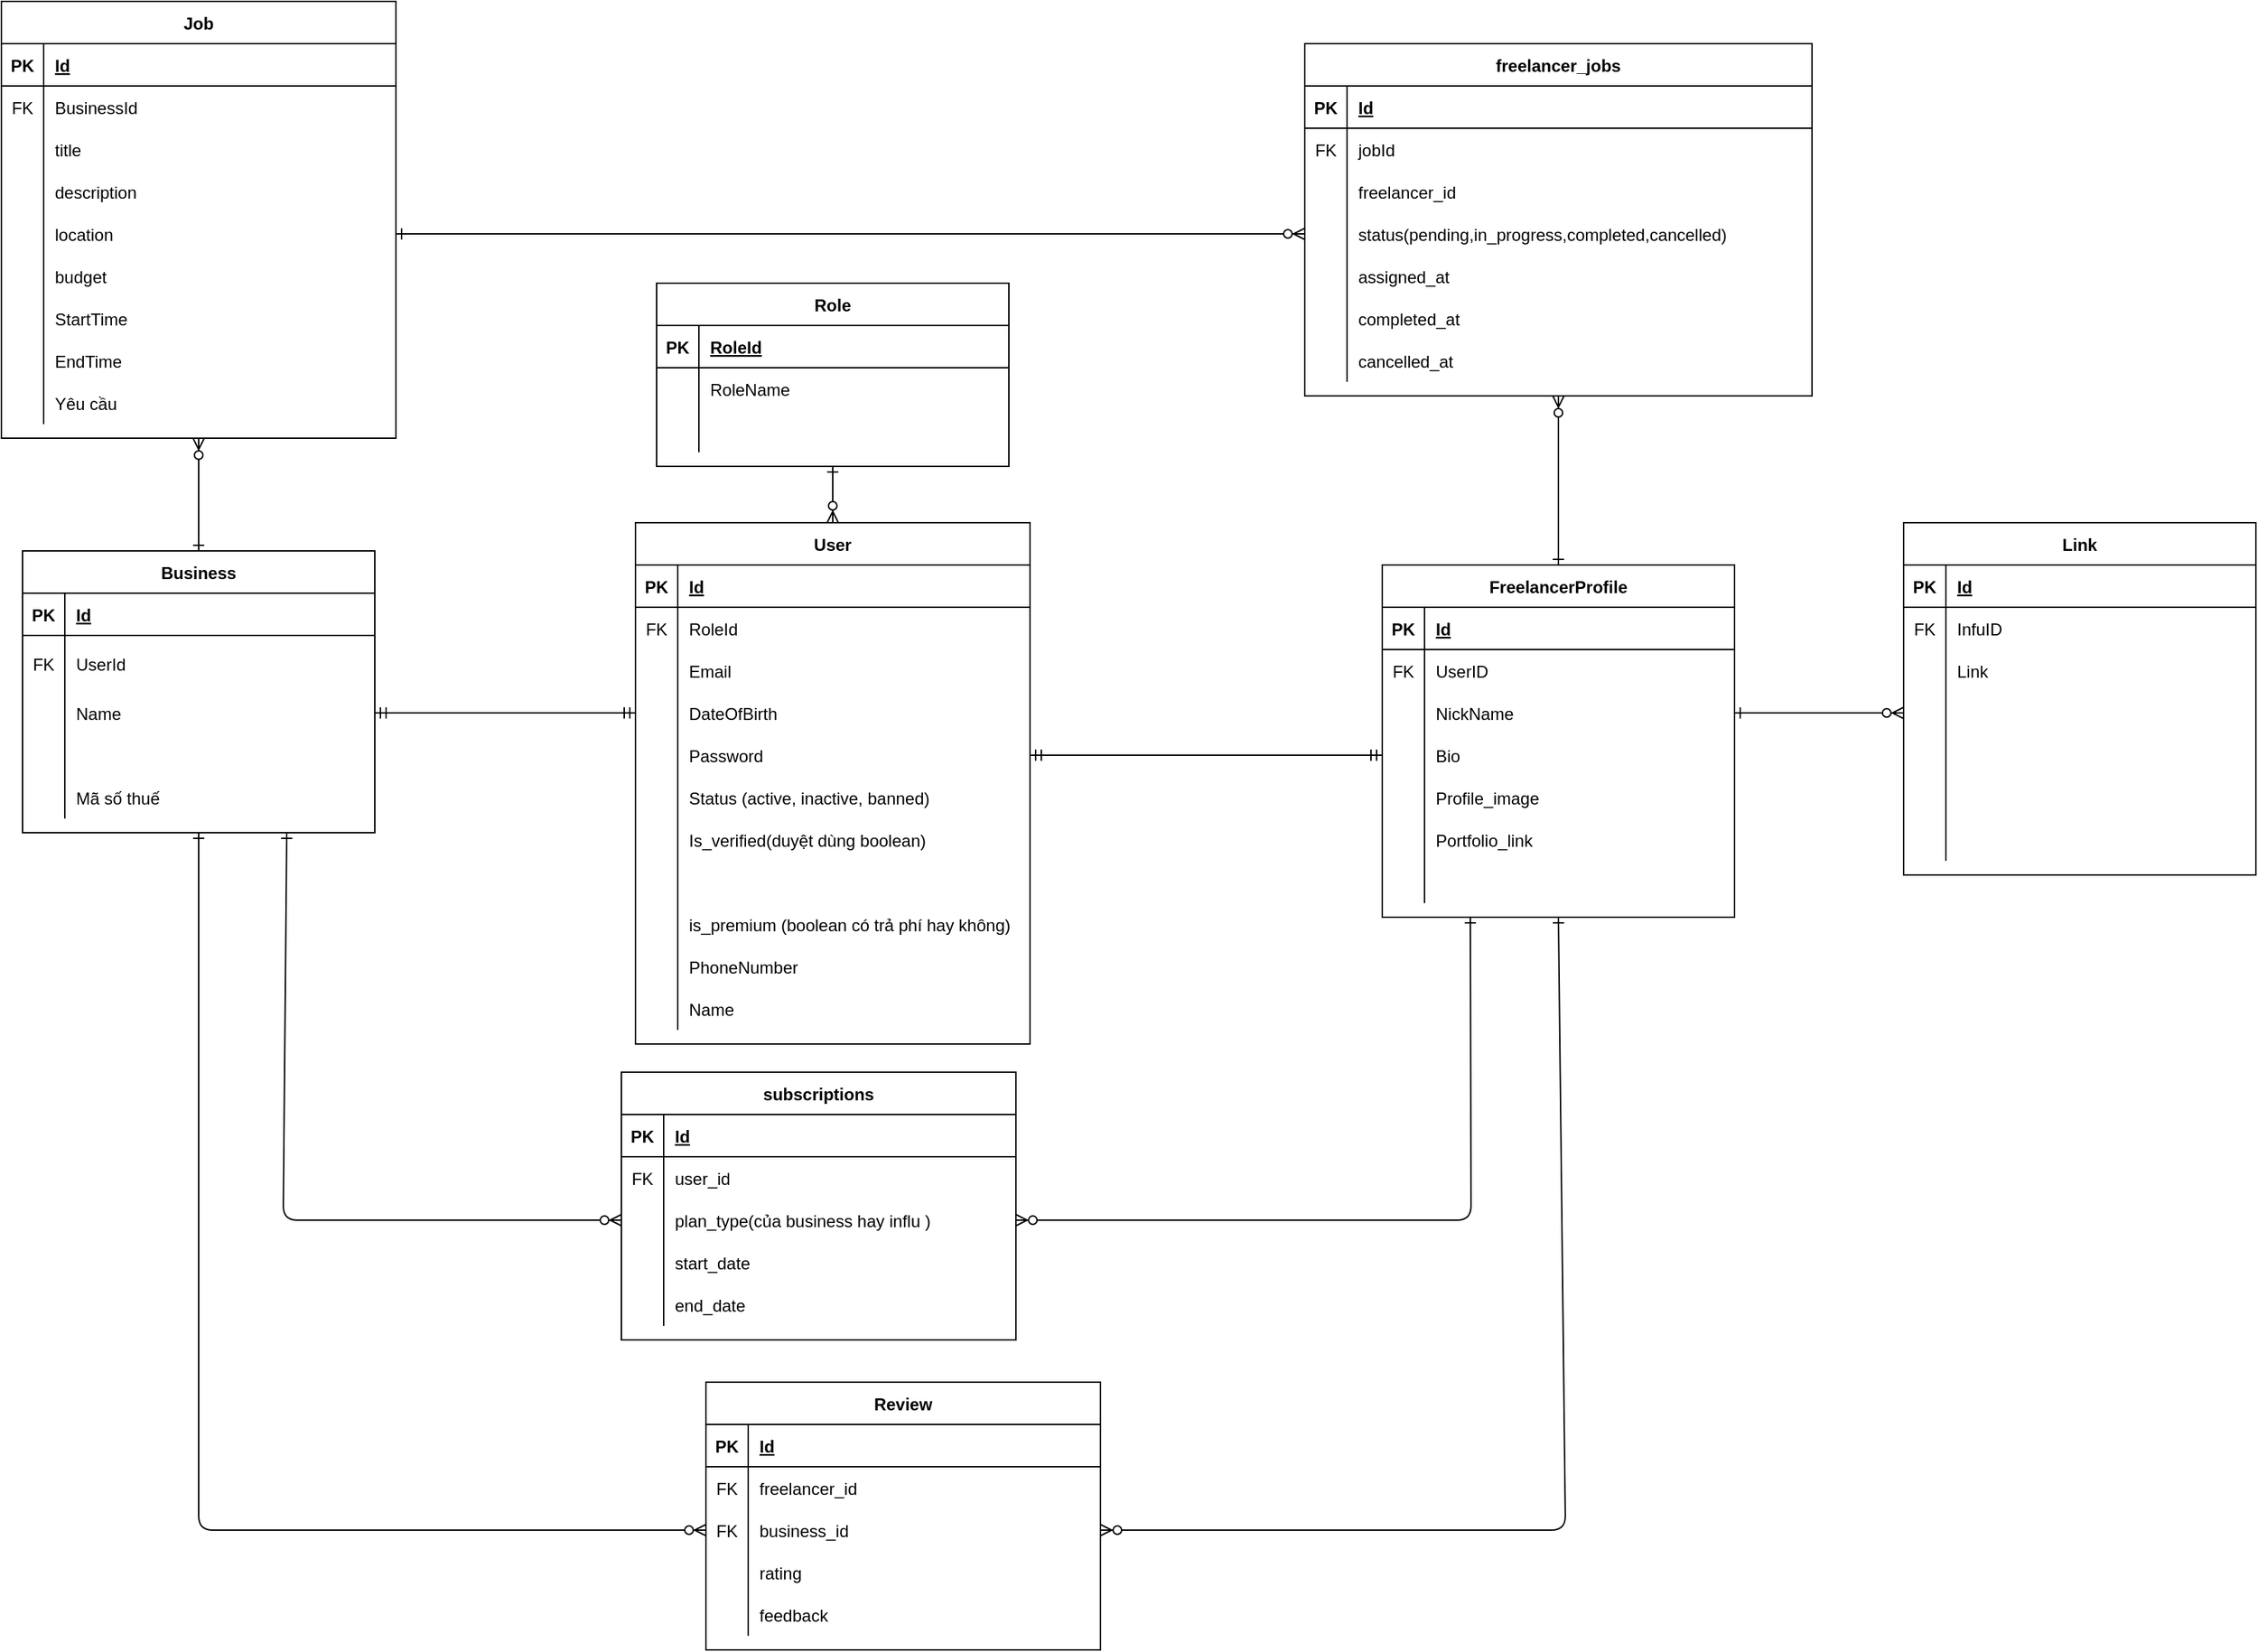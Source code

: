<mxfile version="27.0.6">
  <diagram id="R2lEEEUBdFMjLlhIrx00" name="Page-1">
    <mxGraphModel dx="2654" dy="1877" grid="1" gridSize="10" guides="1" tooltips="1" connect="1" arrows="1" fold="1" page="1" pageScale="1" pageWidth="850" pageHeight="1100" math="0" shadow="0" extFonts="Permanent Marker^https://fonts.googleapis.com/css?family=Permanent+Marker">
      <root>
        <mxCell id="0" />
        <mxCell id="1" parent="0" />
        <mxCell id="C-vyLk0tnHw3VtMMgP7b-2" value="FreelancerProfile" style="shape=table;startSize=30;container=1;collapsible=1;childLayout=tableLayout;fixedRows=1;rowLines=0;fontStyle=1;align=center;resizeLast=1;" parent="1" vertex="1">
          <mxGeometry x="540" y="140" width="250" height="250" as="geometry" />
        </mxCell>
        <mxCell id="C-vyLk0tnHw3VtMMgP7b-3" value="" style="shape=partialRectangle;collapsible=0;dropTarget=0;pointerEvents=0;fillColor=none;points=[[0,0.5],[1,0.5]];portConstraint=eastwest;top=0;left=0;right=0;bottom=1;" parent="C-vyLk0tnHw3VtMMgP7b-2" vertex="1">
          <mxGeometry y="30" width="250" height="30" as="geometry" />
        </mxCell>
        <mxCell id="C-vyLk0tnHw3VtMMgP7b-4" value="PK" style="shape=partialRectangle;overflow=hidden;connectable=0;fillColor=none;top=0;left=0;bottom=0;right=0;fontStyle=1;" parent="C-vyLk0tnHw3VtMMgP7b-3" vertex="1">
          <mxGeometry width="30" height="30" as="geometry">
            <mxRectangle width="30" height="30" as="alternateBounds" />
          </mxGeometry>
        </mxCell>
        <mxCell id="C-vyLk0tnHw3VtMMgP7b-5" value="Id" style="shape=partialRectangle;overflow=hidden;connectable=0;fillColor=none;top=0;left=0;bottom=0;right=0;align=left;spacingLeft=6;fontStyle=5;" parent="C-vyLk0tnHw3VtMMgP7b-3" vertex="1">
          <mxGeometry x="30" width="220" height="30" as="geometry">
            <mxRectangle width="220" height="30" as="alternateBounds" />
          </mxGeometry>
        </mxCell>
        <mxCell id="C-vyLk0tnHw3VtMMgP7b-6" value="" style="shape=partialRectangle;collapsible=0;dropTarget=0;pointerEvents=0;fillColor=none;points=[[0,0.5],[1,0.5]];portConstraint=eastwest;top=0;left=0;right=0;bottom=0;" parent="C-vyLk0tnHw3VtMMgP7b-2" vertex="1">
          <mxGeometry y="60" width="250" height="30" as="geometry" />
        </mxCell>
        <mxCell id="C-vyLk0tnHw3VtMMgP7b-7" value="FK" style="shape=partialRectangle;overflow=hidden;connectable=0;fillColor=none;top=0;left=0;bottom=0;right=0;" parent="C-vyLk0tnHw3VtMMgP7b-6" vertex="1">
          <mxGeometry width="30" height="30" as="geometry">
            <mxRectangle width="30" height="30" as="alternateBounds" />
          </mxGeometry>
        </mxCell>
        <mxCell id="C-vyLk0tnHw3VtMMgP7b-8" value="UserID" style="shape=partialRectangle;overflow=hidden;connectable=0;fillColor=none;top=0;left=0;bottom=0;right=0;align=left;spacingLeft=6;" parent="C-vyLk0tnHw3VtMMgP7b-6" vertex="1">
          <mxGeometry x="30" width="220" height="30" as="geometry">
            <mxRectangle width="220" height="30" as="alternateBounds" />
          </mxGeometry>
        </mxCell>
        <mxCell id="2h2ZqkcOVGt-pfAk-Uis-42" value="" style="shape=partialRectangle;collapsible=0;dropTarget=0;pointerEvents=0;fillColor=none;points=[[0,0.5],[1,0.5]];portConstraint=eastwest;top=0;left=0;right=0;bottom=0;" parent="C-vyLk0tnHw3VtMMgP7b-2" vertex="1">
          <mxGeometry y="90" width="250" height="30" as="geometry" />
        </mxCell>
        <mxCell id="2h2ZqkcOVGt-pfAk-Uis-43" value="" style="shape=partialRectangle;overflow=hidden;connectable=0;fillColor=none;top=0;left=0;bottom=0;right=0;" parent="2h2ZqkcOVGt-pfAk-Uis-42" vertex="1">
          <mxGeometry width="30" height="30" as="geometry">
            <mxRectangle width="30" height="30" as="alternateBounds" />
          </mxGeometry>
        </mxCell>
        <mxCell id="2h2ZqkcOVGt-pfAk-Uis-44" value="NickName" style="shape=partialRectangle;overflow=hidden;connectable=0;fillColor=none;top=0;left=0;bottom=0;right=0;align=left;spacingLeft=6;" parent="2h2ZqkcOVGt-pfAk-Uis-42" vertex="1">
          <mxGeometry x="30" width="220" height="30" as="geometry">
            <mxRectangle width="220" height="30" as="alternateBounds" />
          </mxGeometry>
        </mxCell>
        <mxCell id="2h2ZqkcOVGt-pfAk-Uis-45" value="" style="shape=partialRectangle;collapsible=0;dropTarget=0;pointerEvents=0;fillColor=none;points=[[0,0.5],[1,0.5]];portConstraint=eastwest;top=0;left=0;right=0;bottom=0;" parent="C-vyLk0tnHw3VtMMgP7b-2" vertex="1">
          <mxGeometry y="120" width="250" height="30" as="geometry" />
        </mxCell>
        <mxCell id="2h2ZqkcOVGt-pfAk-Uis-46" value="" style="shape=partialRectangle;overflow=hidden;connectable=0;fillColor=none;top=0;left=0;bottom=0;right=0;" parent="2h2ZqkcOVGt-pfAk-Uis-45" vertex="1">
          <mxGeometry width="30" height="30" as="geometry">
            <mxRectangle width="30" height="30" as="alternateBounds" />
          </mxGeometry>
        </mxCell>
        <mxCell id="2h2ZqkcOVGt-pfAk-Uis-47" value="Bio" style="shape=partialRectangle;overflow=hidden;connectable=0;fillColor=none;top=0;left=0;bottom=0;right=0;align=left;spacingLeft=6;" parent="2h2ZqkcOVGt-pfAk-Uis-45" vertex="1">
          <mxGeometry x="30" width="220" height="30" as="geometry">
            <mxRectangle width="220" height="30" as="alternateBounds" />
          </mxGeometry>
        </mxCell>
        <mxCell id="2h2ZqkcOVGt-pfAk-Uis-55" value="" style="shape=partialRectangle;collapsible=0;dropTarget=0;pointerEvents=0;fillColor=none;points=[[0,0.5],[1,0.5]];portConstraint=eastwest;top=0;left=0;right=0;bottom=0;" parent="C-vyLk0tnHw3VtMMgP7b-2" vertex="1">
          <mxGeometry y="150" width="250" height="30" as="geometry" />
        </mxCell>
        <mxCell id="2h2ZqkcOVGt-pfAk-Uis-56" value="" style="shape=partialRectangle;overflow=hidden;connectable=0;fillColor=none;top=0;left=0;bottom=0;right=0;" parent="2h2ZqkcOVGt-pfAk-Uis-55" vertex="1">
          <mxGeometry width="30" height="30" as="geometry">
            <mxRectangle width="30" height="30" as="alternateBounds" />
          </mxGeometry>
        </mxCell>
        <mxCell id="2h2ZqkcOVGt-pfAk-Uis-57" value="Profile_image" style="shape=partialRectangle;overflow=hidden;connectable=0;fillColor=none;top=0;left=0;bottom=0;right=0;align=left;spacingLeft=6;" parent="2h2ZqkcOVGt-pfAk-Uis-55" vertex="1">
          <mxGeometry x="30" width="220" height="30" as="geometry">
            <mxRectangle width="220" height="30" as="alternateBounds" />
          </mxGeometry>
        </mxCell>
        <mxCell id="2h2ZqkcOVGt-pfAk-Uis-77" value="" style="shape=partialRectangle;collapsible=0;dropTarget=0;pointerEvents=0;fillColor=none;points=[[0,0.5],[1,0.5]];portConstraint=eastwest;top=0;left=0;right=0;bottom=0;" parent="C-vyLk0tnHw3VtMMgP7b-2" vertex="1">
          <mxGeometry y="180" width="250" height="30" as="geometry" />
        </mxCell>
        <mxCell id="2h2ZqkcOVGt-pfAk-Uis-78" value="" style="shape=partialRectangle;overflow=hidden;connectable=0;fillColor=none;top=0;left=0;bottom=0;right=0;" parent="2h2ZqkcOVGt-pfAk-Uis-77" vertex="1">
          <mxGeometry width="30" height="30" as="geometry">
            <mxRectangle width="30" height="30" as="alternateBounds" />
          </mxGeometry>
        </mxCell>
        <mxCell id="2h2ZqkcOVGt-pfAk-Uis-79" value="Portfolio_link" style="shape=partialRectangle;overflow=hidden;connectable=0;fillColor=none;top=0;left=0;bottom=0;right=0;align=left;spacingLeft=6;" parent="2h2ZqkcOVGt-pfAk-Uis-77" vertex="1">
          <mxGeometry x="30" width="220" height="30" as="geometry">
            <mxRectangle width="220" height="30" as="alternateBounds" />
          </mxGeometry>
        </mxCell>
        <mxCell id="2h2ZqkcOVGt-pfAk-Uis-80" value="" style="shape=partialRectangle;collapsible=0;dropTarget=0;pointerEvents=0;fillColor=none;points=[[0,0.5],[1,0.5]];portConstraint=eastwest;top=0;left=0;right=0;bottom=0;" parent="C-vyLk0tnHw3VtMMgP7b-2" vertex="1">
          <mxGeometry y="210" width="250" height="30" as="geometry" />
        </mxCell>
        <mxCell id="2h2ZqkcOVGt-pfAk-Uis-81" value="" style="shape=partialRectangle;overflow=hidden;connectable=0;fillColor=none;top=0;left=0;bottom=0;right=0;" parent="2h2ZqkcOVGt-pfAk-Uis-80" vertex="1">
          <mxGeometry width="30" height="30" as="geometry">
            <mxRectangle width="30" height="30" as="alternateBounds" />
          </mxGeometry>
        </mxCell>
        <mxCell id="2h2ZqkcOVGt-pfAk-Uis-82" value="" style="shape=partialRectangle;overflow=hidden;connectable=0;fillColor=none;top=0;left=0;bottom=0;right=0;align=left;spacingLeft=6;" parent="2h2ZqkcOVGt-pfAk-Uis-80" vertex="1">
          <mxGeometry x="30" width="220" height="30" as="geometry">
            <mxRectangle width="220" height="30" as="alternateBounds" />
          </mxGeometry>
        </mxCell>
        <mxCell id="C-vyLk0tnHw3VtMMgP7b-13" value="Role" style="shape=table;startSize=30;container=1;collapsible=1;childLayout=tableLayout;fixedRows=1;rowLines=0;fontStyle=1;align=center;resizeLast=1;" parent="1" vertex="1">
          <mxGeometry x="25" y="-60" width="250" height="130" as="geometry" />
        </mxCell>
        <mxCell id="C-vyLk0tnHw3VtMMgP7b-14" value="" style="shape=partialRectangle;collapsible=0;dropTarget=0;pointerEvents=0;fillColor=none;points=[[0,0.5],[1,0.5]];portConstraint=eastwest;top=0;left=0;right=0;bottom=1;" parent="C-vyLk0tnHw3VtMMgP7b-13" vertex="1">
          <mxGeometry y="30" width="250" height="30" as="geometry" />
        </mxCell>
        <mxCell id="C-vyLk0tnHw3VtMMgP7b-15" value="PK" style="shape=partialRectangle;overflow=hidden;connectable=0;fillColor=none;top=0;left=0;bottom=0;right=0;fontStyle=1;" parent="C-vyLk0tnHw3VtMMgP7b-14" vertex="1">
          <mxGeometry width="30" height="30" as="geometry">
            <mxRectangle width="30" height="30" as="alternateBounds" />
          </mxGeometry>
        </mxCell>
        <mxCell id="C-vyLk0tnHw3VtMMgP7b-16" value="RoleId" style="shape=partialRectangle;overflow=hidden;connectable=0;fillColor=none;top=0;left=0;bottom=0;right=0;align=left;spacingLeft=6;fontStyle=5;" parent="C-vyLk0tnHw3VtMMgP7b-14" vertex="1">
          <mxGeometry x="30" width="220" height="30" as="geometry">
            <mxRectangle width="220" height="30" as="alternateBounds" />
          </mxGeometry>
        </mxCell>
        <mxCell id="C-vyLk0tnHw3VtMMgP7b-17" value="" style="shape=partialRectangle;collapsible=0;dropTarget=0;pointerEvents=0;fillColor=none;points=[[0,0.5],[1,0.5]];portConstraint=eastwest;top=0;left=0;right=0;bottom=0;" parent="C-vyLk0tnHw3VtMMgP7b-13" vertex="1">
          <mxGeometry y="60" width="250" height="30" as="geometry" />
        </mxCell>
        <mxCell id="C-vyLk0tnHw3VtMMgP7b-18" value="" style="shape=partialRectangle;overflow=hidden;connectable=0;fillColor=none;top=0;left=0;bottom=0;right=0;" parent="C-vyLk0tnHw3VtMMgP7b-17" vertex="1">
          <mxGeometry width="30" height="30" as="geometry">
            <mxRectangle width="30" height="30" as="alternateBounds" />
          </mxGeometry>
        </mxCell>
        <mxCell id="C-vyLk0tnHw3VtMMgP7b-19" value="RoleName" style="shape=partialRectangle;overflow=hidden;connectable=0;fillColor=none;top=0;left=0;bottom=0;right=0;align=left;spacingLeft=6;" parent="C-vyLk0tnHw3VtMMgP7b-17" vertex="1">
          <mxGeometry x="30" width="220" height="30" as="geometry">
            <mxRectangle width="220" height="30" as="alternateBounds" />
          </mxGeometry>
        </mxCell>
        <mxCell id="C-vyLk0tnHw3VtMMgP7b-20" value="" style="shape=partialRectangle;collapsible=0;dropTarget=0;pointerEvents=0;fillColor=none;points=[[0,0.5],[1,0.5]];portConstraint=eastwest;top=0;left=0;right=0;bottom=0;" parent="C-vyLk0tnHw3VtMMgP7b-13" vertex="1">
          <mxGeometry y="90" width="250" height="30" as="geometry" />
        </mxCell>
        <mxCell id="C-vyLk0tnHw3VtMMgP7b-21" value="" style="shape=partialRectangle;overflow=hidden;connectable=0;fillColor=none;top=0;left=0;bottom=0;right=0;" parent="C-vyLk0tnHw3VtMMgP7b-20" vertex="1">
          <mxGeometry width="30" height="30" as="geometry">
            <mxRectangle width="30" height="30" as="alternateBounds" />
          </mxGeometry>
        </mxCell>
        <mxCell id="C-vyLk0tnHw3VtMMgP7b-22" value="" style="shape=partialRectangle;overflow=hidden;connectable=0;fillColor=none;top=0;left=0;bottom=0;right=0;align=left;spacingLeft=6;" parent="C-vyLk0tnHw3VtMMgP7b-20" vertex="1">
          <mxGeometry x="30" width="220" height="30" as="geometry">
            <mxRectangle width="220" height="30" as="alternateBounds" />
          </mxGeometry>
        </mxCell>
        <mxCell id="C-vyLk0tnHw3VtMMgP7b-23" value="User" style="shape=table;startSize=30;container=1;collapsible=1;childLayout=tableLayout;fixedRows=1;rowLines=0;fontStyle=1;align=center;resizeLast=1;" parent="1" vertex="1">
          <mxGeometry x="10" y="110" width="280" height="370" as="geometry" />
        </mxCell>
        <mxCell id="C-vyLk0tnHw3VtMMgP7b-24" value="" style="shape=partialRectangle;collapsible=0;dropTarget=0;pointerEvents=0;fillColor=none;points=[[0,0.5],[1,0.5]];portConstraint=eastwest;top=0;left=0;right=0;bottom=1;" parent="C-vyLk0tnHw3VtMMgP7b-23" vertex="1">
          <mxGeometry y="30" width="280" height="30" as="geometry" />
        </mxCell>
        <mxCell id="C-vyLk0tnHw3VtMMgP7b-25" value="PK" style="shape=partialRectangle;overflow=hidden;connectable=0;fillColor=none;top=0;left=0;bottom=0;right=0;fontStyle=1;" parent="C-vyLk0tnHw3VtMMgP7b-24" vertex="1">
          <mxGeometry width="30" height="30" as="geometry">
            <mxRectangle width="30" height="30" as="alternateBounds" />
          </mxGeometry>
        </mxCell>
        <mxCell id="C-vyLk0tnHw3VtMMgP7b-26" value="Id" style="shape=partialRectangle;overflow=hidden;connectable=0;fillColor=none;top=0;left=0;bottom=0;right=0;align=left;spacingLeft=6;fontStyle=5;" parent="C-vyLk0tnHw3VtMMgP7b-24" vertex="1">
          <mxGeometry x="30" width="250" height="30" as="geometry">
            <mxRectangle width="250" height="30" as="alternateBounds" />
          </mxGeometry>
        </mxCell>
        <mxCell id="2h2ZqkcOVGt-pfAk-Uis-4" value="" style="shape=partialRectangle;collapsible=0;dropTarget=0;pointerEvents=0;fillColor=none;points=[[0,0.5],[1,0.5]];portConstraint=eastwest;top=0;left=0;right=0;bottom=0;" parent="C-vyLk0tnHw3VtMMgP7b-23" vertex="1">
          <mxGeometry y="60" width="280" height="30" as="geometry" />
        </mxCell>
        <mxCell id="2h2ZqkcOVGt-pfAk-Uis-5" value="FK" style="shape=partialRectangle;overflow=hidden;connectable=0;fillColor=none;top=0;left=0;bottom=0;right=0;" parent="2h2ZqkcOVGt-pfAk-Uis-4" vertex="1">
          <mxGeometry width="30" height="30" as="geometry">
            <mxRectangle width="30" height="30" as="alternateBounds" />
          </mxGeometry>
        </mxCell>
        <mxCell id="2h2ZqkcOVGt-pfAk-Uis-6" value="RoleId" style="shape=partialRectangle;overflow=hidden;connectable=0;fillColor=none;top=0;left=0;bottom=0;right=0;align=left;spacingLeft=6;" parent="2h2ZqkcOVGt-pfAk-Uis-4" vertex="1">
          <mxGeometry x="30" width="250" height="30" as="geometry">
            <mxRectangle width="250" height="30" as="alternateBounds" />
          </mxGeometry>
        </mxCell>
        <mxCell id="2h2ZqkcOVGt-pfAk-Uis-7" value="" style="shape=partialRectangle;collapsible=0;dropTarget=0;pointerEvents=0;fillColor=none;points=[[0,0.5],[1,0.5]];portConstraint=eastwest;top=0;left=0;right=0;bottom=0;" parent="C-vyLk0tnHw3VtMMgP7b-23" vertex="1">
          <mxGeometry y="90" width="280" height="30" as="geometry" />
        </mxCell>
        <mxCell id="2h2ZqkcOVGt-pfAk-Uis-8" value="" style="shape=partialRectangle;overflow=hidden;connectable=0;fillColor=none;top=0;left=0;bottom=0;right=0;" parent="2h2ZqkcOVGt-pfAk-Uis-7" vertex="1">
          <mxGeometry width="30" height="30" as="geometry">
            <mxRectangle width="30" height="30" as="alternateBounds" />
          </mxGeometry>
        </mxCell>
        <mxCell id="2h2ZqkcOVGt-pfAk-Uis-9" value="Email" style="shape=partialRectangle;overflow=hidden;connectable=0;fillColor=none;top=0;left=0;bottom=0;right=0;align=left;spacingLeft=6;" parent="2h2ZqkcOVGt-pfAk-Uis-7" vertex="1">
          <mxGeometry x="30" width="250" height="30" as="geometry">
            <mxRectangle width="250" height="30" as="alternateBounds" />
          </mxGeometry>
        </mxCell>
        <mxCell id="2h2ZqkcOVGt-pfAk-Uis-10" value="" style="shape=partialRectangle;collapsible=0;dropTarget=0;pointerEvents=0;fillColor=none;points=[[0,0.5],[1,0.5]];portConstraint=eastwest;top=0;left=0;right=0;bottom=0;" parent="C-vyLk0tnHw3VtMMgP7b-23" vertex="1">
          <mxGeometry y="120" width="280" height="30" as="geometry" />
        </mxCell>
        <mxCell id="2h2ZqkcOVGt-pfAk-Uis-11" value="" style="shape=partialRectangle;overflow=hidden;connectable=0;fillColor=none;top=0;left=0;bottom=0;right=0;" parent="2h2ZqkcOVGt-pfAk-Uis-10" vertex="1">
          <mxGeometry width="30" height="30" as="geometry">
            <mxRectangle width="30" height="30" as="alternateBounds" />
          </mxGeometry>
        </mxCell>
        <mxCell id="2h2ZqkcOVGt-pfAk-Uis-12" value="DateOfBirth " style="shape=partialRectangle;overflow=hidden;connectable=0;fillColor=none;top=0;left=0;bottom=0;right=0;align=left;spacingLeft=6;" parent="2h2ZqkcOVGt-pfAk-Uis-10" vertex="1">
          <mxGeometry x="30" width="250" height="30" as="geometry">
            <mxRectangle width="250" height="30" as="alternateBounds" />
          </mxGeometry>
        </mxCell>
        <mxCell id="2h2ZqkcOVGt-pfAk-Uis-13" value="" style="shape=partialRectangle;collapsible=0;dropTarget=0;pointerEvents=0;fillColor=none;points=[[0,0.5],[1,0.5]];portConstraint=eastwest;top=0;left=0;right=0;bottom=0;" parent="C-vyLk0tnHw3VtMMgP7b-23" vertex="1">
          <mxGeometry y="150" width="280" height="30" as="geometry" />
        </mxCell>
        <mxCell id="2h2ZqkcOVGt-pfAk-Uis-14" value="" style="shape=partialRectangle;overflow=hidden;connectable=0;fillColor=none;top=0;left=0;bottom=0;right=0;" parent="2h2ZqkcOVGt-pfAk-Uis-13" vertex="1">
          <mxGeometry width="30" height="30" as="geometry">
            <mxRectangle width="30" height="30" as="alternateBounds" />
          </mxGeometry>
        </mxCell>
        <mxCell id="2h2ZqkcOVGt-pfAk-Uis-15" value="Password " style="shape=partialRectangle;overflow=hidden;connectable=0;fillColor=none;top=0;left=0;bottom=0;right=0;align=left;spacingLeft=6;" parent="2h2ZqkcOVGt-pfAk-Uis-13" vertex="1">
          <mxGeometry x="30" width="250" height="30" as="geometry">
            <mxRectangle width="250" height="30" as="alternateBounds" />
          </mxGeometry>
        </mxCell>
        <mxCell id="2h2ZqkcOVGt-pfAk-Uis-23" value="" style="shape=partialRectangle;collapsible=0;dropTarget=0;pointerEvents=0;fillColor=none;points=[[0,0.5],[1,0.5]];portConstraint=eastwest;top=0;left=0;right=0;bottom=0;" parent="C-vyLk0tnHw3VtMMgP7b-23" vertex="1">
          <mxGeometry y="180" width="280" height="30" as="geometry" />
        </mxCell>
        <mxCell id="2h2ZqkcOVGt-pfAk-Uis-24" value="" style="shape=partialRectangle;overflow=hidden;connectable=0;fillColor=none;top=0;left=0;bottom=0;right=0;" parent="2h2ZqkcOVGt-pfAk-Uis-23" vertex="1">
          <mxGeometry width="30" height="30" as="geometry">
            <mxRectangle width="30" height="30" as="alternateBounds" />
          </mxGeometry>
        </mxCell>
        <mxCell id="2h2ZqkcOVGt-pfAk-Uis-25" value="Status (active, inactive, banned)" style="shape=partialRectangle;overflow=hidden;connectable=0;fillColor=none;top=0;left=0;bottom=0;right=0;align=left;spacingLeft=6;" parent="2h2ZqkcOVGt-pfAk-Uis-23" vertex="1">
          <mxGeometry x="30" width="250" height="30" as="geometry">
            <mxRectangle width="250" height="30" as="alternateBounds" />
          </mxGeometry>
        </mxCell>
        <mxCell id="2h2ZqkcOVGt-pfAk-Uis-26" value="" style="shape=partialRectangle;collapsible=0;dropTarget=0;pointerEvents=0;fillColor=none;points=[[0,0.5],[1,0.5]];portConstraint=eastwest;top=0;left=0;right=0;bottom=0;" parent="C-vyLk0tnHw3VtMMgP7b-23" vertex="1">
          <mxGeometry y="210" width="280" height="30" as="geometry" />
        </mxCell>
        <mxCell id="2h2ZqkcOVGt-pfAk-Uis-27" value="" style="shape=partialRectangle;overflow=hidden;connectable=0;fillColor=none;top=0;left=0;bottom=0;right=0;" parent="2h2ZqkcOVGt-pfAk-Uis-26" vertex="1">
          <mxGeometry width="30" height="30" as="geometry">
            <mxRectangle width="30" height="30" as="alternateBounds" />
          </mxGeometry>
        </mxCell>
        <mxCell id="2h2ZqkcOVGt-pfAk-Uis-28" value="Is_verified(duyệt dùng boolean)" style="shape=partialRectangle;overflow=hidden;connectable=0;fillColor=none;top=0;left=0;bottom=0;right=0;align=left;spacingLeft=6;" parent="2h2ZqkcOVGt-pfAk-Uis-26" vertex="1">
          <mxGeometry x="30" width="250" height="30" as="geometry">
            <mxRectangle width="250" height="30" as="alternateBounds" />
          </mxGeometry>
        </mxCell>
        <mxCell id="2h2ZqkcOVGt-pfAk-Uis-48" value="" style="shape=partialRectangle;collapsible=0;dropTarget=0;pointerEvents=0;fillColor=none;points=[[0,0.5],[1,0.5]];portConstraint=eastwest;top=0;left=0;right=0;bottom=0;" parent="C-vyLk0tnHw3VtMMgP7b-23" vertex="1">
          <mxGeometry y="240" width="280" height="30" as="geometry" />
        </mxCell>
        <mxCell id="2h2ZqkcOVGt-pfAk-Uis-49" value="" style="shape=partialRectangle;overflow=hidden;connectable=0;fillColor=none;top=0;left=0;bottom=0;right=0;" parent="2h2ZqkcOVGt-pfAk-Uis-48" vertex="1">
          <mxGeometry width="30" height="30" as="geometry">
            <mxRectangle width="30" height="30" as="alternateBounds" />
          </mxGeometry>
        </mxCell>
        <mxCell id="2h2ZqkcOVGt-pfAk-Uis-50" value="" style="shape=partialRectangle;overflow=hidden;connectable=0;fillColor=none;top=0;left=0;bottom=0;right=0;align=left;spacingLeft=6;" parent="2h2ZqkcOVGt-pfAk-Uis-48" vertex="1">
          <mxGeometry x="30" width="250" height="30" as="geometry">
            <mxRectangle width="250" height="30" as="alternateBounds" />
          </mxGeometry>
        </mxCell>
        <mxCell id="2h2ZqkcOVGt-pfAk-Uis-51" value="" style="shape=partialRectangle;collapsible=0;dropTarget=0;pointerEvents=0;fillColor=none;points=[[0,0.5],[1,0.5]];portConstraint=eastwest;top=0;left=0;right=0;bottom=0;" parent="C-vyLk0tnHw3VtMMgP7b-23" vertex="1">
          <mxGeometry y="270" width="280" height="30" as="geometry" />
        </mxCell>
        <mxCell id="2h2ZqkcOVGt-pfAk-Uis-52" value="" style="shape=partialRectangle;overflow=hidden;connectable=0;fillColor=none;top=0;left=0;bottom=0;right=0;" parent="2h2ZqkcOVGt-pfAk-Uis-51" vertex="1">
          <mxGeometry width="30" height="30" as="geometry">
            <mxRectangle width="30" height="30" as="alternateBounds" />
          </mxGeometry>
        </mxCell>
        <mxCell id="2h2ZqkcOVGt-pfAk-Uis-53" value="is_premium (boolean có trả phí hay không)" style="shape=partialRectangle;overflow=hidden;connectable=0;fillColor=none;top=0;left=0;bottom=0;right=0;align=left;spacingLeft=6;" parent="2h2ZqkcOVGt-pfAk-Uis-51" vertex="1">
          <mxGeometry x="30" width="250" height="30" as="geometry">
            <mxRectangle width="250" height="30" as="alternateBounds" />
          </mxGeometry>
        </mxCell>
        <mxCell id="10wsHz03RQDoEXFw-x__-1" value="" style="shape=partialRectangle;collapsible=0;dropTarget=0;pointerEvents=0;fillColor=none;points=[[0,0.5],[1,0.5]];portConstraint=eastwest;top=0;left=0;right=0;bottom=0;" parent="C-vyLk0tnHw3VtMMgP7b-23" vertex="1">
          <mxGeometry y="300" width="280" height="30" as="geometry" />
        </mxCell>
        <mxCell id="10wsHz03RQDoEXFw-x__-2" value="" style="shape=partialRectangle;overflow=hidden;connectable=0;fillColor=none;top=0;left=0;bottom=0;right=0;" parent="10wsHz03RQDoEXFw-x__-1" vertex="1">
          <mxGeometry width="30" height="30" as="geometry">
            <mxRectangle width="30" height="30" as="alternateBounds" />
          </mxGeometry>
        </mxCell>
        <mxCell id="10wsHz03RQDoEXFw-x__-3" value="PhoneNumber" style="shape=partialRectangle;overflow=hidden;connectable=0;fillColor=none;top=0;left=0;bottom=0;right=0;align=left;spacingLeft=6;" parent="10wsHz03RQDoEXFw-x__-1" vertex="1">
          <mxGeometry x="30" width="250" height="30" as="geometry">
            <mxRectangle width="250" height="30" as="alternateBounds" />
          </mxGeometry>
        </mxCell>
        <mxCell id="10wsHz03RQDoEXFw-x__-7" value="" style="shape=partialRectangle;collapsible=0;dropTarget=0;pointerEvents=0;fillColor=none;points=[[0,0.5],[1,0.5]];portConstraint=eastwest;top=0;left=0;right=0;bottom=0;" parent="C-vyLk0tnHw3VtMMgP7b-23" vertex="1">
          <mxGeometry y="330" width="280" height="30" as="geometry" />
        </mxCell>
        <mxCell id="10wsHz03RQDoEXFw-x__-8" value="" style="shape=partialRectangle;overflow=hidden;connectable=0;fillColor=none;top=0;left=0;bottom=0;right=0;" parent="10wsHz03RQDoEXFw-x__-7" vertex="1">
          <mxGeometry width="30" height="30" as="geometry">
            <mxRectangle width="30" height="30" as="alternateBounds" />
          </mxGeometry>
        </mxCell>
        <mxCell id="10wsHz03RQDoEXFw-x__-9" value="Name" style="shape=partialRectangle;overflow=hidden;connectable=0;fillColor=none;top=0;left=0;bottom=0;right=0;align=left;spacingLeft=6;" parent="10wsHz03RQDoEXFw-x__-7" vertex="1">
          <mxGeometry x="30" width="250" height="30" as="geometry">
            <mxRectangle width="250" height="30" as="alternateBounds" />
          </mxGeometry>
        </mxCell>
        <mxCell id="2h2ZqkcOVGt-pfAk-Uis-22" value="" style="endArrow=ERzeroToMany;startArrow=ERone;endFill=1;startFill=0;exitX=0.5;exitY=1;exitDx=0;exitDy=0;entryX=0.5;entryY=0;entryDx=0;entryDy=0;" parent="1" source="C-vyLk0tnHw3VtMMgP7b-13" target="C-vyLk0tnHw3VtMMgP7b-23" edge="1">
          <mxGeometry width="100" height="100" relative="1" as="geometry">
            <mxPoint x="270" y="165" as="sourcePoint" />
            <mxPoint x="480" y="165" as="targetPoint" />
          </mxGeometry>
        </mxCell>
        <mxCell id="2h2ZqkcOVGt-pfAk-Uis-32" value="Business" style="shape=table;startSize=30;container=1;collapsible=1;childLayout=tableLayout;fixedRows=1;rowLines=0;fontStyle=1;align=center;resizeLast=1;" parent="1" vertex="1">
          <mxGeometry x="-425" y="130" width="250" height="200" as="geometry" />
        </mxCell>
        <mxCell id="2h2ZqkcOVGt-pfAk-Uis-33" value="" style="shape=partialRectangle;collapsible=0;dropTarget=0;pointerEvents=0;fillColor=none;points=[[0,0.5],[1,0.5]];portConstraint=eastwest;top=0;left=0;right=0;bottom=1;" parent="2h2ZqkcOVGt-pfAk-Uis-32" vertex="1">
          <mxGeometry y="30" width="250" height="30" as="geometry" />
        </mxCell>
        <mxCell id="2h2ZqkcOVGt-pfAk-Uis-34" value="PK" style="shape=partialRectangle;overflow=hidden;connectable=0;fillColor=none;top=0;left=0;bottom=0;right=0;fontStyle=1;" parent="2h2ZqkcOVGt-pfAk-Uis-33" vertex="1">
          <mxGeometry width="30" height="30" as="geometry">
            <mxRectangle width="30" height="30" as="alternateBounds" />
          </mxGeometry>
        </mxCell>
        <mxCell id="2h2ZqkcOVGt-pfAk-Uis-35" value="Id" style="shape=partialRectangle;overflow=hidden;connectable=0;fillColor=none;top=0;left=0;bottom=0;right=0;align=left;spacingLeft=6;fontStyle=5;" parent="2h2ZqkcOVGt-pfAk-Uis-33" vertex="1">
          <mxGeometry x="30" width="220" height="30" as="geometry">
            <mxRectangle width="220" height="30" as="alternateBounds" />
          </mxGeometry>
        </mxCell>
        <mxCell id="2h2ZqkcOVGt-pfAk-Uis-36" value="" style="shape=partialRectangle;collapsible=0;dropTarget=0;pointerEvents=0;fillColor=none;points=[[0,0.5],[1,0.5]];portConstraint=eastwest;top=0;left=0;right=0;bottom=0;" parent="2h2ZqkcOVGt-pfAk-Uis-32" vertex="1">
          <mxGeometry y="60" width="250" height="40" as="geometry" />
        </mxCell>
        <mxCell id="2h2ZqkcOVGt-pfAk-Uis-37" value="FK" style="shape=partialRectangle;overflow=hidden;connectable=0;fillColor=none;top=0;left=0;bottom=0;right=0;" parent="2h2ZqkcOVGt-pfAk-Uis-36" vertex="1">
          <mxGeometry width="30" height="40" as="geometry">
            <mxRectangle width="30" height="40" as="alternateBounds" />
          </mxGeometry>
        </mxCell>
        <mxCell id="2h2ZqkcOVGt-pfAk-Uis-38" value="UserId" style="shape=partialRectangle;overflow=hidden;connectable=0;fillColor=none;top=0;left=0;bottom=0;right=0;align=left;spacingLeft=6;" parent="2h2ZqkcOVGt-pfAk-Uis-36" vertex="1">
          <mxGeometry x="30" width="220" height="40" as="geometry">
            <mxRectangle width="220" height="40" as="alternateBounds" />
          </mxGeometry>
        </mxCell>
        <mxCell id="2h2ZqkcOVGt-pfAk-Uis-39" value="" style="shape=partialRectangle;collapsible=0;dropTarget=0;pointerEvents=0;fillColor=none;points=[[0,0.5],[1,0.5]];portConstraint=eastwest;top=0;left=0;right=0;bottom=0;" parent="2h2ZqkcOVGt-pfAk-Uis-32" vertex="1">
          <mxGeometry y="100" width="250" height="30" as="geometry" />
        </mxCell>
        <mxCell id="2h2ZqkcOVGt-pfAk-Uis-40" value="" style="shape=partialRectangle;overflow=hidden;connectable=0;fillColor=none;top=0;left=0;bottom=0;right=0;" parent="2h2ZqkcOVGt-pfAk-Uis-39" vertex="1">
          <mxGeometry width="30" height="30" as="geometry">
            <mxRectangle width="30" height="30" as="alternateBounds" />
          </mxGeometry>
        </mxCell>
        <mxCell id="2h2ZqkcOVGt-pfAk-Uis-41" value="Name" style="shape=partialRectangle;overflow=hidden;connectable=0;fillColor=none;top=0;left=0;bottom=0;right=0;align=left;spacingLeft=6;" parent="2h2ZqkcOVGt-pfAk-Uis-39" vertex="1">
          <mxGeometry x="30" width="220" height="30" as="geometry">
            <mxRectangle width="220" height="30" as="alternateBounds" />
          </mxGeometry>
        </mxCell>
        <mxCell id="2h2ZqkcOVGt-pfAk-Uis-83" value="" style="shape=partialRectangle;collapsible=0;dropTarget=0;pointerEvents=0;fillColor=none;points=[[0,0.5],[1,0.5]];portConstraint=eastwest;top=0;left=0;right=0;bottom=0;" parent="2h2ZqkcOVGt-pfAk-Uis-32" vertex="1">
          <mxGeometry y="130" width="250" height="30" as="geometry" />
        </mxCell>
        <mxCell id="2h2ZqkcOVGt-pfAk-Uis-84" value="" style="shape=partialRectangle;overflow=hidden;connectable=0;fillColor=none;top=0;left=0;bottom=0;right=0;" parent="2h2ZqkcOVGt-pfAk-Uis-83" vertex="1">
          <mxGeometry width="30" height="30" as="geometry">
            <mxRectangle width="30" height="30" as="alternateBounds" />
          </mxGeometry>
        </mxCell>
        <mxCell id="2h2ZqkcOVGt-pfAk-Uis-85" value="" style="shape=partialRectangle;overflow=hidden;connectable=0;fillColor=none;top=0;left=0;bottom=0;right=0;align=left;spacingLeft=6;" parent="2h2ZqkcOVGt-pfAk-Uis-83" vertex="1">
          <mxGeometry x="30" width="220" height="30" as="geometry">
            <mxRectangle width="220" height="30" as="alternateBounds" />
          </mxGeometry>
        </mxCell>
        <mxCell id="2h2ZqkcOVGt-pfAk-Uis-116" value="" style="shape=partialRectangle;collapsible=0;dropTarget=0;pointerEvents=0;fillColor=none;points=[[0,0.5],[1,0.5]];portConstraint=eastwest;top=0;left=0;right=0;bottom=0;" parent="2h2ZqkcOVGt-pfAk-Uis-32" vertex="1">
          <mxGeometry y="160" width="250" height="30" as="geometry" />
        </mxCell>
        <mxCell id="2h2ZqkcOVGt-pfAk-Uis-117" value="" style="shape=partialRectangle;overflow=hidden;connectable=0;fillColor=none;top=0;left=0;bottom=0;right=0;" parent="2h2ZqkcOVGt-pfAk-Uis-116" vertex="1">
          <mxGeometry width="30" height="30" as="geometry">
            <mxRectangle width="30" height="30" as="alternateBounds" />
          </mxGeometry>
        </mxCell>
        <mxCell id="2h2ZqkcOVGt-pfAk-Uis-118" value="Mã số thuế " style="shape=partialRectangle;overflow=hidden;connectable=0;fillColor=none;top=0;left=0;bottom=0;right=0;align=left;spacingLeft=6;" parent="2h2ZqkcOVGt-pfAk-Uis-116" vertex="1">
          <mxGeometry x="30" width="220" height="30" as="geometry">
            <mxRectangle width="220" height="30" as="alternateBounds" />
          </mxGeometry>
        </mxCell>
        <mxCell id="2h2ZqkcOVGt-pfAk-Uis-54" value="" style="edgeStyle=entityRelationEdgeStyle;fontSize=12;html=1;endArrow=ERmandOne;startArrow=ERmandOne;rounded=0;exitX=1;exitY=0.5;exitDx=0;exitDy=0;entryX=0;entryY=0.5;entryDx=0;entryDy=0;" parent="1" source="2h2ZqkcOVGt-pfAk-Uis-13" target="2h2ZqkcOVGt-pfAk-Uis-45" edge="1">
          <mxGeometry width="100" height="100" relative="1" as="geometry">
            <mxPoint x="370" y="360" as="sourcePoint" />
            <mxPoint x="540" y="325" as="targetPoint" />
          </mxGeometry>
        </mxCell>
        <mxCell id="2h2ZqkcOVGt-pfAk-Uis-86" value="" style="edgeStyle=entityRelationEdgeStyle;fontSize=12;html=1;endArrow=ERmandOne;startArrow=ERmandOne;rounded=0;exitX=1;exitY=0.5;exitDx=0;exitDy=0;entryX=0;entryY=0.5;entryDx=0;entryDy=0;" parent="1" source="2h2ZqkcOVGt-pfAk-Uis-39" target="2h2ZqkcOVGt-pfAk-Uis-10" edge="1">
          <mxGeometry width="100" height="100" relative="1" as="geometry">
            <mxPoint x="300" y="335" as="sourcePoint" />
            <mxPoint x="550" y="335" as="targetPoint" />
          </mxGeometry>
        </mxCell>
        <mxCell id="2h2ZqkcOVGt-pfAk-Uis-88" value="Job" style="shape=table;startSize=30;container=1;collapsible=1;childLayout=tableLayout;fixedRows=1;rowLines=0;fontStyle=1;align=center;resizeLast=1;" parent="1" vertex="1">
          <mxGeometry x="-440" y="-260" width="280" height="310" as="geometry" />
        </mxCell>
        <mxCell id="2h2ZqkcOVGt-pfAk-Uis-89" value="" style="shape=partialRectangle;collapsible=0;dropTarget=0;pointerEvents=0;fillColor=none;points=[[0,0.5],[1,0.5]];portConstraint=eastwest;top=0;left=0;right=0;bottom=1;" parent="2h2ZqkcOVGt-pfAk-Uis-88" vertex="1">
          <mxGeometry y="30" width="280" height="30" as="geometry" />
        </mxCell>
        <mxCell id="2h2ZqkcOVGt-pfAk-Uis-90" value="PK" style="shape=partialRectangle;overflow=hidden;connectable=0;fillColor=none;top=0;left=0;bottom=0;right=0;fontStyle=1;" parent="2h2ZqkcOVGt-pfAk-Uis-89" vertex="1">
          <mxGeometry width="30" height="30" as="geometry">
            <mxRectangle width="30" height="30" as="alternateBounds" />
          </mxGeometry>
        </mxCell>
        <mxCell id="2h2ZqkcOVGt-pfAk-Uis-91" value="Id" style="shape=partialRectangle;overflow=hidden;connectable=0;fillColor=none;top=0;left=0;bottom=0;right=0;align=left;spacingLeft=6;fontStyle=5;" parent="2h2ZqkcOVGt-pfAk-Uis-89" vertex="1">
          <mxGeometry x="30" width="250" height="30" as="geometry">
            <mxRectangle width="250" height="30" as="alternateBounds" />
          </mxGeometry>
        </mxCell>
        <mxCell id="2h2ZqkcOVGt-pfAk-Uis-92" value="" style="shape=partialRectangle;collapsible=0;dropTarget=0;pointerEvents=0;fillColor=none;points=[[0,0.5],[1,0.5]];portConstraint=eastwest;top=0;left=0;right=0;bottom=0;" parent="2h2ZqkcOVGt-pfAk-Uis-88" vertex="1">
          <mxGeometry y="60" width="280" height="30" as="geometry" />
        </mxCell>
        <mxCell id="2h2ZqkcOVGt-pfAk-Uis-93" value="FK" style="shape=partialRectangle;overflow=hidden;connectable=0;fillColor=none;top=0;left=0;bottom=0;right=0;" parent="2h2ZqkcOVGt-pfAk-Uis-92" vertex="1">
          <mxGeometry width="30" height="30" as="geometry">
            <mxRectangle width="30" height="30" as="alternateBounds" />
          </mxGeometry>
        </mxCell>
        <mxCell id="2h2ZqkcOVGt-pfAk-Uis-94" value="BusinessId" style="shape=partialRectangle;overflow=hidden;connectable=0;fillColor=none;top=0;left=0;bottom=0;right=0;align=left;spacingLeft=6;" parent="2h2ZqkcOVGt-pfAk-Uis-92" vertex="1">
          <mxGeometry x="30" width="250" height="30" as="geometry">
            <mxRectangle width="250" height="30" as="alternateBounds" />
          </mxGeometry>
        </mxCell>
        <mxCell id="2h2ZqkcOVGt-pfAk-Uis-95" value="" style="shape=partialRectangle;collapsible=0;dropTarget=0;pointerEvents=0;fillColor=none;points=[[0,0.5],[1,0.5]];portConstraint=eastwest;top=0;left=0;right=0;bottom=0;" parent="2h2ZqkcOVGt-pfAk-Uis-88" vertex="1">
          <mxGeometry y="90" width="280" height="30" as="geometry" />
        </mxCell>
        <mxCell id="2h2ZqkcOVGt-pfAk-Uis-96" value="" style="shape=partialRectangle;overflow=hidden;connectable=0;fillColor=none;top=0;left=0;bottom=0;right=0;" parent="2h2ZqkcOVGt-pfAk-Uis-95" vertex="1">
          <mxGeometry width="30" height="30" as="geometry">
            <mxRectangle width="30" height="30" as="alternateBounds" />
          </mxGeometry>
        </mxCell>
        <mxCell id="2h2ZqkcOVGt-pfAk-Uis-97" value="title" style="shape=partialRectangle;overflow=hidden;connectable=0;fillColor=none;top=0;left=0;bottom=0;right=0;align=left;spacingLeft=6;" parent="2h2ZqkcOVGt-pfAk-Uis-95" vertex="1">
          <mxGeometry x="30" width="250" height="30" as="geometry">
            <mxRectangle width="250" height="30" as="alternateBounds" />
          </mxGeometry>
        </mxCell>
        <mxCell id="2h2ZqkcOVGt-pfAk-Uis-98" value="" style="shape=partialRectangle;collapsible=0;dropTarget=0;pointerEvents=0;fillColor=none;points=[[0,0.5],[1,0.5]];portConstraint=eastwest;top=0;left=0;right=0;bottom=0;" parent="2h2ZqkcOVGt-pfAk-Uis-88" vertex="1">
          <mxGeometry y="120" width="280" height="30" as="geometry" />
        </mxCell>
        <mxCell id="2h2ZqkcOVGt-pfAk-Uis-99" value="" style="shape=partialRectangle;overflow=hidden;connectable=0;fillColor=none;top=0;left=0;bottom=0;right=0;" parent="2h2ZqkcOVGt-pfAk-Uis-98" vertex="1">
          <mxGeometry width="30" height="30" as="geometry">
            <mxRectangle width="30" height="30" as="alternateBounds" />
          </mxGeometry>
        </mxCell>
        <mxCell id="2h2ZqkcOVGt-pfAk-Uis-100" value="description" style="shape=partialRectangle;overflow=hidden;connectable=0;fillColor=none;top=0;left=0;bottom=0;right=0;align=left;spacingLeft=6;" parent="2h2ZqkcOVGt-pfAk-Uis-98" vertex="1">
          <mxGeometry x="30" width="250" height="30" as="geometry">
            <mxRectangle width="250" height="30" as="alternateBounds" />
          </mxGeometry>
        </mxCell>
        <mxCell id="2h2ZqkcOVGt-pfAk-Uis-101" value="" style="shape=partialRectangle;collapsible=0;dropTarget=0;pointerEvents=0;fillColor=none;points=[[0,0.5],[1,0.5]];portConstraint=eastwest;top=0;left=0;right=0;bottom=0;" parent="2h2ZqkcOVGt-pfAk-Uis-88" vertex="1">
          <mxGeometry y="150" width="280" height="30" as="geometry" />
        </mxCell>
        <mxCell id="2h2ZqkcOVGt-pfAk-Uis-102" value="" style="shape=partialRectangle;overflow=hidden;connectable=0;fillColor=none;top=0;left=0;bottom=0;right=0;" parent="2h2ZqkcOVGt-pfAk-Uis-101" vertex="1">
          <mxGeometry width="30" height="30" as="geometry">
            <mxRectangle width="30" height="30" as="alternateBounds" />
          </mxGeometry>
        </mxCell>
        <mxCell id="2h2ZqkcOVGt-pfAk-Uis-103" value="location" style="shape=partialRectangle;overflow=hidden;connectable=0;fillColor=none;top=0;left=0;bottom=0;right=0;align=left;spacingLeft=6;" parent="2h2ZqkcOVGt-pfAk-Uis-101" vertex="1">
          <mxGeometry x="30" width="250" height="30" as="geometry">
            <mxRectangle width="250" height="30" as="alternateBounds" />
          </mxGeometry>
        </mxCell>
        <mxCell id="2h2ZqkcOVGt-pfAk-Uis-104" value="" style="shape=partialRectangle;collapsible=0;dropTarget=0;pointerEvents=0;fillColor=none;points=[[0,0.5],[1,0.5]];portConstraint=eastwest;top=0;left=0;right=0;bottom=0;" parent="2h2ZqkcOVGt-pfAk-Uis-88" vertex="1">
          <mxGeometry y="180" width="280" height="30" as="geometry" />
        </mxCell>
        <mxCell id="2h2ZqkcOVGt-pfAk-Uis-105" value="" style="shape=partialRectangle;overflow=hidden;connectable=0;fillColor=none;top=0;left=0;bottom=0;right=0;" parent="2h2ZqkcOVGt-pfAk-Uis-104" vertex="1">
          <mxGeometry width="30" height="30" as="geometry">
            <mxRectangle width="30" height="30" as="alternateBounds" />
          </mxGeometry>
        </mxCell>
        <mxCell id="2h2ZqkcOVGt-pfAk-Uis-106" value="budget" style="shape=partialRectangle;overflow=hidden;connectable=0;fillColor=none;top=0;left=0;bottom=0;right=0;align=left;spacingLeft=6;" parent="2h2ZqkcOVGt-pfAk-Uis-104" vertex="1">
          <mxGeometry x="30" width="250" height="30" as="geometry">
            <mxRectangle width="250" height="30" as="alternateBounds" />
          </mxGeometry>
        </mxCell>
        <mxCell id="2h2ZqkcOVGt-pfAk-Uis-107" value="" style="shape=partialRectangle;collapsible=0;dropTarget=0;pointerEvents=0;fillColor=none;points=[[0,0.5],[1,0.5]];portConstraint=eastwest;top=0;left=0;right=0;bottom=0;" parent="2h2ZqkcOVGt-pfAk-Uis-88" vertex="1">
          <mxGeometry y="210" width="280" height="30" as="geometry" />
        </mxCell>
        <mxCell id="2h2ZqkcOVGt-pfAk-Uis-108" value="" style="shape=partialRectangle;overflow=hidden;connectable=0;fillColor=none;top=0;left=0;bottom=0;right=0;" parent="2h2ZqkcOVGt-pfAk-Uis-107" vertex="1">
          <mxGeometry width="30" height="30" as="geometry">
            <mxRectangle width="30" height="30" as="alternateBounds" />
          </mxGeometry>
        </mxCell>
        <mxCell id="2h2ZqkcOVGt-pfAk-Uis-109" value="StartTime" style="shape=partialRectangle;overflow=hidden;connectable=0;fillColor=none;top=0;left=0;bottom=0;right=0;align=left;spacingLeft=6;" parent="2h2ZqkcOVGt-pfAk-Uis-107" vertex="1">
          <mxGeometry x="30" width="250" height="30" as="geometry">
            <mxRectangle width="250" height="30" as="alternateBounds" />
          </mxGeometry>
        </mxCell>
        <mxCell id="2h2ZqkcOVGt-pfAk-Uis-110" value="" style="shape=partialRectangle;collapsible=0;dropTarget=0;pointerEvents=0;fillColor=none;points=[[0,0.5],[1,0.5]];portConstraint=eastwest;top=0;left=0;right=0;bottom=0;" parent="2h2ZqkcOVGt-pfAk-Uis-88" vertex="1">
          <mxGeometry y="240" width="280" height="30" as="geometry" />
        </mxCell>
        <mxCell id="2h2ZqkcOVGt-pfAk-Uis-111" value="" style="shape=partialRectangle;overflow=hidden;connectable=0;fillColor=none;top=0;left=0;bottom=0;right=0;" parent="2h2ZqkcOVGt-pfAk-Uis-110" vertex="1">
          <mxGeometry width="30" height="30" as="geometry">
            <mxRectangle width="30" height="30" as="alternateBounds" />
          </mxGeometry>
        </mxCell>
        <mxCell id="2h2ZqkcOVGt-pfAk-Uis-112" value="EndTime" style="shape=partialRectangle;overflow=hidden;connectable=0;fillColor=none;top=0;left=0;bottom=0;right=0;align=left;spacingLeft=6;" parent="2h2ZqkcOVGt-pfAk-Uis-110" vertex="1">
          <mxGeometry x="30" width="250" height="30" as="geometry">
            <mxRectangle width="250" height="30" as="alternateBounds" />
          </mxGeometry>
        </mxCell>
        <mxCell id="2h2ZqkcOVGt-pfAk-Uis-113" value="" style="shape=partialRectangle;collapsible=0;dropTarget=0;pointerEvents=0;fillColor=none;points=[[0,0.5],[1,0.5]];portConstraint=eastwest;top=0;left=0;right=0;bottom=0;" parent="2h2ZqkcOVGt-pfAk-Uis-88" vertex="1">
          <mxGeometry y="270" width="280" height="30" as="geometry" />
        </mxCell>
        <mxCell id="2h2ZqkcOVGt-pfAk-Uis-114" value="" style="shape=partialRectangle;overflow=hidden;connectable=0;fillColor=none;top=0;left=0;bottom=0;right=0;" parent="2h2ZqkcOVGt-pfAk-Uis-113" vertex="1">
          <mxGeometry width="30" height="30" as="geometry">
            <mxRectangle width="30" height="30" as="alternateBounds" />
          </mxGeometry>
        </mxCell>
        <mxCell id="2h2ZqkcOVGt-pfAk-Uis-115" value="Yêu cầu " style="shape=partialRectangle;overflow=hidden;connectable=0;fillColor=none;top=0;left=0;bottom=0;right=0;align=left;spacingLeft=6;" parent="2h2ZqkcOVGt-pfAk-Uis-113" vertex="1">
          <mxGeometry x="30" width="250" height="30" as="geometry">
            <mxRectangle width="250" height="30" as="alternateBounds" />
          </mxGeometry>
        </mxCell>
        <mxCell id="2h2ZqkcOVGt-pfAk-Uis-119" value="Review" style="shape=table;startSize=30;container=1;collapsible=1;childLayout=tableLayout;fixedRows=1;rowLines=0;fontStyle=1;align=center;resizeLast=1;" parent="1" vertex="1">
          <mxGeometry x="60" y="720" width="280" height="190" as="geometry" />
        </mxCell>
        <mxCell id="2h2ZqkcOVGt-pfAk-Uis-120" value="" style="shape=partialRectangle;collapsible=0;dropTarget=0;pointerEvents=0;fillColor=none;points=[[0,0.5],[1,0.5]];portConstraint=eastwest;top=0;left=0;right=0;bottom=1;" parent="2h2ZqkcOVGt-pfAk-Uis-119" vertex="1">
          <mxGeometry y="30" width="280" height="30" as="geometry" />
        </mxCell>
        <mxCell id="2h2ZqkcOVGt-pfAk-Uis-121" value="PK" style="shape=partialRectangle;overflow=hidden;connectable=0;fillColor=none;top=0;left=0;bottom=0;right=0;fontStyle=1;" parent="2h2ZqkcOVGt-pfAk-Uis-120" vertex="1">
          <mxGeometry width="30" height="30" as="geometry">
            <mxRectangle width="30" height="30" as="alternateBounds" />
          </mxGeometry>
        </mxCell>
        <mxCell id="2h2ZqkcOVGt-pfAk-Uis-122" value="Id" style="shape=partialRectangle;overflow=hidden;connectable=0;fillColor=none;top=0;left=0;bottom=0;right=0;align=left;spacingLeft=6;fontStyle=5;" parent="2h2ZqkcOVGt-pfAk-Uis-120" vertex="1">
          <mxGeometry x="30" width="250" height="30" as="geometry">
            <mxRectangle width="250" height="30" as="alternateBounds" />
          </mxGeometry>
        </mxCell>
        <mxCell id="2h2ZqkcOVGt-pfAk-Uis-123" value="" style="shape=partialRectangle;collapsible=0;dropTarget=0;pointerEvents=0;fillColor=none;points=[[0,0.5],[1,0.5]];portConstraint=eastwest;top=0;left=0;right=0;bottom=0;" parent="2h2ZqkcOVGt-pfAk-Uis-119" vertex="1">
          <mxGeometry y="60" width="280" height="30" as="geometry" />
        </mxCell>
        <mxCell id="2h2ZqkcOVGt-pfAk-Uis-124" value="FK" style="shape=partialRectangle;overflow=hidden;connectable=0;fillColor=none;top=0;left=0;bottom=0;right=0;" parent="2h2ZqkcOVGt-pfAk-Uis-123" vertex="1">
          <mxGeometry width="30" height="30" as="geometry">
            <mxRectangle width="30" height="30" as="alternateBounds" />
          </mxGeometry>
        </mxCell>
        <mxCell id="2h2ZqkcOVGt-pfAk-Uis-125" value="freelancer_id" style="shape=partialRectangle;overflow=hidden;connectable=0;fillColor=none;top=0;left=0;bottom=0;right=0;align=left;spacingLeft=6;" parent="2h2ZqkcOVGt-pfAk-Uis-123" vertex="1">
          <mxGeometry x="30" width="250" height="30" as="geometry">
            <mxRectangle width="250" height="30" as="alternateBounds" />
          </mxGeometry>
        </mxCell>
        <mxCell id="2h2ZqkcOVGt-pfAk-Uis-126" value="" style="shape=partialRectangle;collapsible=0;dropTarget=0;pointerEvents=0;fillColor=none;points=[[0,0.5],[1,0.5]];portConstraint=eastwest;top=0;left=0;right=0;bottom=0;" parent="2h2ZqkcOVGt-pfAk-Uis-119" vertex="1">
          <mxGeometry y="90" width="280" height="30" as="geometry" />
        </mxCell>
        <mxCell id="2h2ZqkcOVGt-pfAk-Uis-127" value="FK" style="shape=partialRectangle;overflow=hidden;connectable=0;fillColor=none;top=0;left=0;bottom=0;right=0;" parent="2h2ZqkcOVGt-pfAk-Uis-126" vertex="1">
          <mxGeometry width="30" height="30" as="geometry">
            <mxRectangle width="30" height="30" as="alternateBounds" />
          </mxGeometry>
        </mxCell>
        <mxCell id="2h2ZqkcOVGt-pfAk-Uis-128" value="business_id" style="shape=partialRectangle;overflow=hidden;connectable=0;fillColor=none;top=0;left=0;bottom=0;right=0;align=left;spacingLeft=6;" parent="2h2ZqkcOVGt-pfAk-Uis-126" vertex="1">
          <mxGeometry x="30" width="250" height="30" as="geometry">
            <mxRectangle width="250" height="30" as="alternateBounds" />
          </mxGeometry>
        </mxCell>
        <mxCell id="2h2ZqkcOVGt-pfAk-Uis-129" value="" style="shape=partialRectangle;collapsible=0;dropTarget=0;pointerEvents=0;fillColor=none;points=[[0,0.5],[1,0.5]];portConstraint=eastwest;top=0;left=0;right=0;bottom=0;" parent="2h2ZqkcOVGt-pfAk-Uis-119" vertex="1">
          <mxGeometry y="120" width="280" height="30" as="geometry" />
        </mxCell>
        <mxCell id="2h2ZqkcOVGt-pfAk-Uis-130" value="" style="shape=partialRectangle;overflow=hidden;connectable=0;fillColor=none;top=0;left=0;bottom=0;right=0;" parent="2h2ZqkcOVGt-pfAk-Uis-129" vertex="1">
          <mxGeometry width="30" height="30" as="geometry">
            <mxRectangle width="30" height="30" as="alternateBounds" />
          </mxGeometry>
        </mxCell>
        <mxCell id="2h2ZqkcOVGt-pfAk-Uis-131" value="rating" style="shape=partialRectangle;overflow=hidden;connectable=0;fillColor=none;top=0;left=0;bottom=0;right=0;align=left;spacingLeft=6;" parent="2h2ZqkcOVGt-pfAk-Uis-129" vertex="1">
          <mxGeometry x="30" width="250" height="30" as="geometry">
            <mxRectangle width="250" height="30" as="alternateBounds" />
          </mxGeometry>
        </mxCell>
        <mxCell id="2h2ZqkcOVGt-pfAk-Uis-132" value="" style="shape=partialRectangle;collapsible=0;dropTarget=0;pointerEvents=0;fillColor=none;points=[[0,0.5],[1,0.5]];portConstraint=eastwest;top=0;left=0;right=0;bottom=0;" parent="2h2ZqkcOVGt-pfAk-Uis-119" vertex="1">
          <mxGeometry y="150" width="280" height="30" as="geometry" />
        </mxCell>
        <mxCell id="2h2ZqkcOVGt-pfAk-Uis-133" value="" style="shape=partialRectangle;overflow=hidden;connectable=0;fillColor=none;top=0;left=0;bottom=0;right=0;" parent="2h2ZqkcOVGt-pfAk-Uis-132" vertex="1">
          <mxGeometry width="30" height="30" as="geometry">
            <mxRectangle width="30" height="30" as="alternateBounds" />
          </mxGeometry>
        </mxCell>
        <mxCell id="2h2ZqkcOVGt-pfAk-Uis-134" value="feedback" style="shape=partialRectangle;overflow=hidden;connectable=0;fillColor=none;top=0;left=0;bottom=0;right=0;align=left;spacingLeft=6;" parent="2h2ZqkcOVGt-pfAk-Uis-132" vertex="1">
          <mxGeometry x="30" width="250" height="30" as="geometry">
            <mxRectangle width="250" height="30" as="alternateBounds" />
          </mxGeometry>
        </mxCell>
        <mxCell id="2h2ZqkcOVGt-pfAk-Uis-147" value="subscriptions" style="shape=table;startSize=30;container=1;collapsible=1;childLayout=tableLayout;fixedRows=1;rowLines=0;fontStyle=1;align=center;resizeLast=1;" parent="1" vertex="1">
          <mxGeometry y="500" width="280" height="190" as="geometry" />
        </mxCell>
        <mxCell id="2h2ZqkcOVGt-pfAk-Uis-148" value="" style="shape=partialRectangle;collapsible=0;dropTarget=0;pointerEvents=0;fillColor=none;points=[[0,0.5],[1,0.5]];portConstraint=eastwest;top=0;left=0;right=0;bottom=1;" parent="2h2ZqkcOVGt-pfAk-Uis-147" vertex="1">
          <mxGeometry y="30" width="280" height="30" as="geometry" />
        </mxCell>
        <mxCell id="2h2ZqkcOVGt-pfAk-Uis-149" value="PK" style="shape=partialRectangle;overflow=hidden;connectable=0;fillColor=none;top=0;left=0;bottom=0;right=0;fontStyle=1;" parent="2h2ZqkcOVGt-pfAk-Uis-148" vertex="1">
          <mxGeometry width="30" height="30" as="geometry">
            <mxRectangle width="30" height="30" as="alternateBounds" />
          </mxGeometry>
        </mxCell>
        <mxCell id="2h2ZqkcOVGt-pfAk-Uis-150" value="Id" style="shape=partialRectangle;overflow=hidden;connectable=0;fillColor=none;top=0;left=0;bottom=0;right=0;align=left;spacingLeft=6;fontStyle=5;" parent="2h2ZqkcOVGt-pfAk-Uis-148" vertex="1">
          <mxGeometry x="30" width="250" height="30" as="geometry">
            <mxRectangle width="250" height="30" as="alternateBounds" />
          </mxGeometry>
        </mxCell>
        <mxCell id="2h2ZqkcOVGt-pfAk-Uis-151" value="" style="shape=partialRectangle;collapsible=0;dropTarget=0;pointerEvents=0;fillColor=none;points=[[0,0.5],[1,0.5]];portConstraint=eastwest;top=0;left=0;right=0;bottom=0;" parent="2h2ZqkcOVGt-pfAk-Uis-147" vertex="1">
          <mxGeometry y="60" width="280" height="30" as="geometry" />
        </mxCell>
        <mxCell id="2h2ZqkcOVGt-pfAk-Uis-152" value="FK" style="shape=partialRectangle;overflow=hidden;connectable=0;fillColor=none;top=0;left=0;bottom=0;right=0;" parent="2h2ZqkcOVGt-pfAk-Uis-151" vertex="1">
          <mxGeometry width="30" height="30" as="geometry">
            <mxRectangle width="30" height="30" as="alternateBounds" />
          </mxGeometry>
        </mxCell>
        <mxCell id="2h2ZqkcOVGt-pfAk-Uis-153" value="user_id" style="shape=partialRectangle;overflow=hidden;connectable=0;fillColor=none;top=0;left=0;bottom=0;right=0;align=left;spacingLeft=6;" parent="2h2ZqkcOVGt-pfAk-Uis-151" vertex="1">
          <mxGeometry x="30" width="250" height="30" as="geometry">
            <mxRectangle width="250" height="30" as="alternateBounds" />
          </mxGeometry>
        </mxCell>
        <mxCell id="2h2ZqkcOVGt-pfAk-Uis-154" value="" style="shape=partialRectangle;collapsible=0;dropTarget=0;pointerEvents=0;fillColor=none;points=[[0,0.5],[1,0.5]];portConstraint=eastwest;top=0;left=0;right=0;bottom=0;" parent="2h2ZqkcOVGt-pfAk-Uis-147" vertex="1">
          <mxGeometry y="90" width="280" height="30" as="geometry" />
        </mxCell>
        <mxCell id="2h2ZqkcOVGt-pfAk-Uis-155" value="" style="shape=partialRectangle;overflow=hidden;connectable=0;fillColor=none;top=0;left=0;bottom=0;right=0;" parent="2h2ZqkcOVGt-pfAk-Uis-154" vertex="1">
          <mxGeometry width="30" height="30" as="geometry">
            <mxRectangle width="30" height="30" as="alternateBounds" />
          </mxGeometry>
        </mxCell>
        <mxCell id="2h2ZqkcOVGt-pfAk-Uis-156" value="plan_type(của business hay influ )" style="shape=partialRectangle;overflow=hidden;connectable=0;fillColor=none;top=0;left=0;bottom=0;right=0;align=left;spacingLeft=6;" parent="2h2ZqkcOVGt-pfAk-Uis-154" vertex="1">
          <mxGeometry x="30" width="250" height="30" as="geometry">
            <mxRectangle width="250" height="30" as="alternateBounds" />
          </mxGeometry>
        </mxCell>
        <mxCell id="2h2ZqkcOVGt-pfAk-Uis-157" value="" style="shape=partialRectangle;collapsible=0;dropTarget=0;pointerEvents=0;fillColor=none;points=[[0,0.5],[1,0.5]];portConstraint=eastwest;top=0;left=0;right=0;bottom=0;" parent="2h2ZqkcOVGt-pfAk-Uis-147" vertex="1">
          <mxGeometry y="120" width="280" height="30" as="geometry" />
        </mxCell>
        <mxCell id="2h2ZqkcOVGt-pfAk-Uis-158" value="" style="shape=partialRectangle;overflow=hidden;connectable=0;fillColor=none;top=0;left=0;bottom=0;right=0;" parent="2h2ZqkcOVGt-pfAk-Uis-157" vertex="1">
          <mxGeometry width="30" height="30" as="geometry">
            <mxRectangle width="30" height="30" as="alternateBounds" />
          </mxGeometry>
        </mxCell>
        <mxCell id="2h2ZqkcOVGt-pfAk-Uis-159" value="start_date" style="shape=partialRectangle;overflow=hidden;connectable=0;fillColor=none;top=0;left=0;bottom=0;right=0;align=left;spacingLeft=6;" parent="2h2ZqkcOVGt-pfAk-Uis-157" vertex="1">
          <mxGeometry x="30" width="250" height="30" as="geometry">
            <mxRectangle width="250" height="30" as="alternateBounds" />
          </mxGeometry>
        </mxCell>
        <mxCell id="2h2ZqkcOVGt-pfAk-Uis-160" value="" style="shape=partialRectangle;collapsible=0;dropTarget=0;pointerEvents=0;fillColor=none;points=[[0,0.5],[1,0.5]];portConstraint=eastwest;top=0;left=0;right=0;bottom=0;" parent="2h2ZqkcOVGt-pfAk-Uis-147" vertex="1">
          <mxGeometry y="150" width="280" height="30" as="geometry" />
        </mxCell>
        <mxCell id="2h2ZqkcOVGt-pfAk-Uis-161" value="" style="shape=partialRectangle;overflow=hidden;connectable=0;fillColor=none;top=0;left=0;bottom=0;right=0;" parent="2h2ZqkcOVGt-pfAk-Uis-160" vertex="1">
          <mxGeometry width="30" height="30" as="geometry">
            <mxRectangle width="30" height="30" as="alternateBounds" />
          </mxGeometry>
        </mxCell>
        <mxCell id="2h2ZqkcOVGt-pfAk-Uis-162" value="end_date" style="shape=partialRectangle;overflow=hidden;connectable=0;fillColor=none;top=0;left=0;bottom=0;right=0;align=left;spacingLeft=6;" parent="2h2ZqkcOVGt-pfAk-Uis-160" vertex="1">
          <mxGeometry x="30" width="250" height="30" as="geometry">
            <mxRectangle width="250" height="30" as="alternateBounds" />
          </mxGeometry>
        </mxCell>
        <mxCell id="2h2ZqkcOVGt-pfAk-Uis-163" value="" style="endArrow=ERzeroToMany;startArrow=ERone;endFill=1;startFill=0;exitX=0.5;exitY=0;exitDx=0;exitDy=0;entryX=0.5;entryY=1;entryDx=0;entryDy=0;" parent="1" source="2h2ZqkcOVGt-pfAk-Uis-32" target="2h2ZqkcOVGt-pfAk-Uis-88" edge="1">
          <mxGeometry width="100" height="100" relative="1" as="geometry">
            <mxPoint x="160" y="20" as="sourcePoint" />
            <mxPoint x="160" y="170" as="targetPoint" />
            <Array as="points" />
          </mxGeometry>
        </mxCell>
        <mxCell id="2h2ZqkcOVGt-pfAk-Uis-164" value="" style="endArrow=ERzeroToMany;startArrow=ERone;endFill=1;startFill=0;exitX=0.5;exitY=1;exitDx=0;exitDy=0;entryX=0;entryY=0.5;entryDx=0;entryDy=0;" parent="1" source="2h2ZqkcOVGt-pfAk-Uis-32" target="2h2ZqkcOVGt-pfAk-Uis-126" edge="1">
          <mxGeometry width="100" height="100" relative="1" as="geometry">
            <mxPoint x="160" y="20" as="sourcePoint" />
            <mxPoint x="160" y="170" as="targetPoint" />
            <Array as="points">
              <mxPoint x="-300" y="825" />
            </Array>
          </mxGeometry>
        </mxCell>
        <mxCell id="2h2ZqkcOVGt-pfAk-Uis-165" value="" style="endArrow=ERzeroToMany;startArrow=ERone;endFill=1;startFill=0;exitX=0.5;exitY=1;exitDx=0;exitDy=0;entryX=1;entryY=0.5;entryDx=0;entryDy=0;" parent="1" source="C-vyLk0tnHw3VtMMgP7b-2" target="2h2ZqkcOVGt-pfAk-Uis-126" edge="1">
          <mxGeometry width="100" height="100" relative="1" as="geometry">
            <mxPoint x="170" y="30" as="sourcePoint" />
            <mxPoint x="170" y="180" as="targetPoint" />
            <Array as="points">
              <mxPoint x="670" y="825" />
            </Array>
          </mxGeometry>
        </mxCell>
        <mxCell id="2h2ZqkcOVGt-pfAk-Uis-166" value="" style="endArrow=ERzeroToMany;startArrow=ERone;endFill=1;startFill=0;exitX=0.75;exitY=1;exitDx=0;exitDy=0;entryX=0;entryY=0.5;entryDx=0;entryDy=0;" parent="1" source="2h2ZqkcOVGt-pfAk-Uis-32" target="2h2ZqkcOVGt-pfAk-Uis-154" edge="1">
          <mxGeometry width="100" height="100" relative="1" as="geometry">
            <mxPoint x="180" y="40" as="sourcePoint" />
            <mxPoint x="180" y="190" as="targetPoint" />
            <Array as="points">
              <mxPoint x="-240" y="605" />
            </Array>
          </mxGeometry>
        </mxCell>
        <mxCell id="2h2ZqkcOVGt-pfAk-Uis-167" value="" style="endArrow=ERzeroToMany;startArrow=ERone;endFill=1;startFill=0;exitX=0.25;exitY=1;exitDx=0;exitDy=0;entryX=1;entryY=0.5;entryDx=0;entryDy=0;" parent="1" source="C-vyLk0tnHw3VtMMgP7b-2" target="2h2ZqkcOVGt-pfAk-Uis-154" edge="1">
          <mxGeometry width="100" height="100" relative="1" as="geometry">
            <mxPoint x="190" y="50" as="sourcePoint" />
            <mxPoint x="190" y="200" as="targetPoint" />
            <Array as="points">
              <mxPoint x="603" y="605" />
            </Array>
          </mxGeometry>
        </mxCell>
        <mxCell id="2h2ZqkcOVGt-pfAk-Uis-168" value="freelancer_jobs" style="shape=table;startSize=30;container=1;collapsible=1;childLayout=tableLayout;fixedRows=1;rowLines=0;fontStyle=1;align=center;resizeLast=1;" parent="1" vertex="1">
          <mxGeometry x="485" y="-230" width="360" height="250" as="geometry" />
        </mxCell>
        <mxCell id="2h2ZqkcOVGt-pfAk-Uis-169" value="" style="shape=partialRectangle;collapsible=0;dropTarget=0;pointerEvents=0;fillColor=none;points=[[0,0.5],[1,0.5]];portConstraint=eastwest;top=0;left=0;right=0;bottom=1;" parent="2h2ZqkcOVGt-pfAk-Uis-168" vertex="1">
          <mxGeometry y="30" width="360" height="30" as="geometry" />
        </mxCell>
        <mxCell id="2h2ZqkcOVGt-pfAk-Uis-170" value="PK" style="shape=partialRectangle;overflow=hidden;connectable=0;fillColor=none;top=0;left=0;bottom=0;right=0;fontStyle=1;" parent="2h2ZqkcOVGt-pfAk-Uis-169" vertex="1">
          <mxGeometry width="30" height="30" as="geometry">
            <mxRectangle width="30" height="30" as="alternateBounds" />
          </mxGeometry>
        </mxCell>
        <mxCell id="2h2ZqkcOVGt-pfAk-Uis-171" value="Id" style="shape=partialRectangle;overflow=hidden;connectable=0;fillColor=none;top=0;left=0;bottom=0;right=0;align=left;spacingLeft=6;fontStyle=5;" parent="2h2ZqkcOVGt-pfAk-Uis-169" vertex="1">
          <mxGeometry x="30" width="330" height="30" as="geometry">
            <mxRectangle width="330" height="30" as="alternateBounds" />
          </mxGeometry>
        </mxCell>
        <mxCell id="2h2ZqkcOVGt-pfAk-Uis-172" value="" style="shape=partialRectangle;collapsible=0;dropTarget=0;pointerEvents=0;fillColor=none;points=[[0,0.5],[1,0.5]];portConstraint=eastwest;top=0;left=0;right=0;bottom=0;" parent="2h2ZqkcOVGt-pfAk-Uis-168" vertex="1">
          <mxGeometry y="60" width="360" height="30" as="geometry" />
        </mxCell>
        <mxCell id="2h2ZqkcOVGt-pfAk-Uis-173" value="FK" style="shape=partialRectangle;overflow=hidden;connectable=0;fillColor=none;top=0;left=0;bottom=0;right=0;" parent="2h2ZqkcOVGt-pfAk-Uis-172" vertex="1">
          <mxGeometry width="30" height="30" as="geometry">
            <mxRectangle width="30" height="30" as="alternateBounds" />
          </mxGeometry>
        </mxCell>
        <mxCell id="2h2ZqkcOVGt-pfAk-Uis-174" value="jobId" style="shape=partialRectangle;overflow=hidden;connectable=0;fillColor=none;top=0;left=0;bottom=0;right=0;align=left;spacingLeft=6;" parent="2h2ZqkcOVGt-pfAk-Uis-172" vertex="1">
          <mxGeometry x="30" width="330" height="30" as="geometry">
            <mxRectangle width="330" height="30" as="alternateBounds" />
          </mxGeometry>
        </mxCell>
        <mxCell id="2h2ZqkcOVGt-pfAk-Uis-175" value="" style="shape=partialRectangle;collapsible=0;dropTarget=0;pointerEvents=0;fillColor=none;points=[[0,0.5],[1,0.5]];portConstraint=eastwest;top=0;left=0;right=0;bottom=0;" parent="2h2ZqkcOVGt-pfAk-Uis-168" vertex="1">
          <mxGeometry y="90" width="360" height="30" as="geometry" />
        </mxCell>
        <mxCell id="2h2ZqkcOVGt-pfAk-Uis-176" value="" style="shape=partialRectangle;overflow=hidden;connectable=0;fillColor=none;top=0;left=0;bottom=0;right=0;" parent="2h2ZqkcOVGt-pfAk-Uis-175" vertex="1">
          <mxGeometry width="30" height="30" as="geometry">
            <mxRectangle width="30" height="30" as="alternateBounds" />
          </mxGeometry>
        </mxCell>
        <mxCell id="2h2ZqkcOVGt-pfAk-Uis-177" value="freelancer_id" style="shape=partialRectangle;overflow=hidden;connectable=0;fillColor=none;top=0;left=0;bottom=0;right=0;align=left;spacingLeft=6;" parent="2h2ZqkcOVGt-pfAk-Uis-175" vertex="1">
          <mxGeometry x="30" width="330" height="30" as="geometry">
            <mxRectangle width="330" height="30" as="alternateBounds" />
          </mxGeometry>
        </mxCell>
        <mxCell id="2h2ZqkcOVGt-pfAk-Uis-178" value="" style="shape=partialRectangle;collapsible=0;dropTarget=0;pointerEvents=0;fillColor=none;points=[[0,0.5],[1,0.5]];portConstraint=eastwest;top=0;left=0;right=0;bottom=0;" parent="2h2ZqkcOVGt-pfAk-Uis-168" vertex="1">
          <mxGeometry y="120" width="360" height="30" as="geometry" />
        </mxCell>
        <mxCell id="2h2ZqkcOVGt-pfAk-Uis-179" value="" style="shape=partialRectangle;overflow=hidden;connectable=0;fillColor=none;top=0;left=0;bottom=0;right=0;" parent="2h2ZqkcOVGt-pfAk-Uis-178" vertex="1">
          <mxGeometry width="30" height="30" as="geometry">
            <mxRectangle width="30" height="30" as="alternateBounds" />
          </mxGeometry>
        </mxCell>
        <mxCell id="2h2ZqkcOVGt-pfAk-Uis-180" value="status(pending,in_progress,completed,cancelled)" style="shape=partialRectangle;overflow=hidden;connectable=0;fillColor=none;top=0;left=0;bottom=0;right=0;align=left;spacingLeft=6;" parent="2h2ZqkcOVGt-pfAk-Uis-178" vertex="1">
          <mxGeometry x="30" width="330" height="30" as="geometry">
            <mxRectangle width="330" height="30" as="alternateBounds" />
          </mxGeometry>
        </mxCell>
        <mxCell id="2h2ZqkcOVGt-pfAk-Uis-181" value="" style="shape=partialRectangle;collapsible=0;dropTarget=0;pointerEvents=0;fillColor=none;points=[[0,0.5],[1,0.5]];portConstraint=eastwest;top=0;left=0;right=0;bottom=0;" parent="2h2ZqkcOVGt-pfAk-Uis-168" vertex="1">
          <mxGeometry y="150" width="360" height="30" as="geometry" />
        </mxCell>
        <mxCell id="2h2ZqkcOVGt-pfAk-Uis-182" value="" style="shape=partialRectangle;overflow=hidden;connectable=0;fillColor=none;top=0;left=0;bottom=0;right=0;" parent="2h2ZqkcOVGt-pfAk-Uis-181" vertex="1">
          <mxGeometry width="30" height="30" as="geometry">
            <mxRectangle width="30" height="30" as="alternateBounds" />
          </mxGeometry>
        </mxCell>
        <mxCell id="2h2ZqkcOVGt-pfAk-Uis-183" value="assigned_at" style="shape=partialRectangle;overflow=hidden;connectable=0;fillColor=none;top=0;left=0;bottom=0;right=0;align=left;spacingLeft=6;" parent="2h2ZqkcOVGt-pfAk-Uis-181" vertex="1">
          <mxGeometry x="30" width="330" height="30" as="geometry">
            <mxRectangle width="330" height="30" as="alternateBounds" />
          </mxGeometry>
        </mxCell>
        <mxCell id="2h2ZqkcOVGt-pfAk-Uis-184" value="" style="shape=partialRectangle;collapsible=0;dropTarget=0;pointerEvents=0;fillColor=none;points=[[0,0.5],[1,0.5]];portConstraint=eastwest;top=0;left=0;right=0;bottom=0;" parent="2h2ZqkcOVGt-pfAk-Uis-168" vertex="1">
          <mxGeometry y="180" width="360" height="30" as="geometry" />
        </mxCell>
        <mxCell id="2h2ZqkcOVGt-pfAk-Uis-185" value="" style="shape=partialRectangle;overflow=hidden;connectable=0;fillColor=none;top=0;left=0;bottom=0;right=0;" parent="2h2ZqkcOVGt-pfAk-Uis-184" vertex="1">
          <mxGeometry width="30" height="30" as="geometry">
            <mxRectangle width="30" height="30" as="alternateBounds" />
          </mxGeometry>
        </mxCell>
        <mxCell id="2h2ZqkcOVGt-pfAk-Uis-186" value="completed_at" style="shape=partialRectangle;overflow=hidden;connectable=0;fillColor=none;top=0;left=0;bottom=0;right=0;align=left;spacingLeft=6;" parent="2h2ZqkcOVGt-pfAk-Uis-184" vertex="1">
          <mxGeometry x="30" width="330" height="30" as="geometry">
            <mxRectangle width="330" height="30" as="alternateBounds" />
          </mxGeometry>
        </mxCell>
        <mxCell id="2h2ZqkcOVGt-pfAk-Uis-187" value="" style="shape=partialRectangle;collapsible=0;dropTarget=0;pointerEvents=0;fillColor=none;points=[[0,0.5],[1,0.5]];portConstraint=eastwest;top=0;left=0;right=0;bottom=0;" parent="2h2ZqkcOVGt-pfAk-Uis-168" vertex="1">
          <mxGeometry y="210" width="360" height="30" as="geometry" />
        </mxCell>
        <mxCell id="2h2ZqkcOVGt-pfAk-Uis-188" value="" style="shape=partialRectangle;overflow=hidden;connectable=0;fillColor=none;top=0;left=0;bottom=0;right=0;" parent="2h2ZqkcOVGt-pfAk-Uis-187" vertex="1">
          <mxGeometry width="30" height="30" as="geometry">
            <mxRectangle width="30" height="30" as="alternateBounds" />
          </mxGeometry>
        </mxCell>
        <mxCell id="2h2ZqkcOVGt-pfAk-Uis-189" value="cancelled_at" style="shape=partialRectangle;overflow=hidden;connectable=0;fillColor=none;top=0;left=0;bottom=0;right=0;align=left;spacingLeft=6;" parent="2h2ZqkcOVGt-pfAk-Uis-187" vertex="1">
          <mxGeometry x="30" width="330" height="30" as="geometry">
            <mxRectangle width="330" height="30" as="alternateBounds" />
          </mxGeometry>
        </mxCell>
        <mxCell id="2h2ZqkcOVGt-pfAk-Uis-197" value="" style="endArrow=ERzeroToMany;startArrow=ERone;endFill=1;startFill=0;exitX=0.5;exitY=0;exitDx=0;exitDy=0;entryX=0.5;entryY=1;entryDx=0;entryDy=0;" parent="1" source="C-vyLk0tnHw3VtMMgP7b-2" target="2h2ZqkcOVGt-pfAk-Uis-168" edge="1">
          <mxGeometry width="100" height="100" relative="1" as="geometry">
            <mxPoint x="160" y="120" as="sourcePoint" />
            <mxPoint x="160" y="170" as="targetPoint" />
          </mxGeometry>
        </mxCell>
        <mxCell id="2h2ZqkcOVGt-pfAk-Uis-198" value="" style="endArrow=ERzeroToMany;startArrow=ERone;endFill=1;startFill=0;exitX=1;exitY=0.5;exitDx=0;exitDy=0;entryX=0;entryY=0.5;entryDx=0;entryDy=0;" parent="1" source="2h2ZqkcOVGt-pfAk-Uis-101" target="2h2ZqkcOVGt-pfAk-Uis-178" edge="1">
          <mxGeometry width="100" height="100" relative="1" as="geometry">
            <mxPoint x="170" y="130" as="sourcePoint" />
            <mxPoint x="170" y="180" as="targetPoint" />
          </mxGeometry>
        </mxCell>
        <mxCell id="10wsHz03RQDoEXFw-x__-10" value="Link" style="shape=table;startSize=30;container=1;collapsible=1;childLayout=tableLayout;fixedRows=1;rowLines=0;fontStyle=1;align=center;resizeLast=1;" parent="1" vertex="1">
          <mxGeometry x="910" y="110" width="250" height="250" as="geometry" />
        </mxCell>
        <mxCell id="10wsHz03RQDoEXFw-x__-11" value="" style="shape=partialRectangle;collapsible=0;dropTarget=0;pointerEvents=0;fillColor=none;points=[[0,0.5],[1,0.5]];portConstraint=eastwest;top=0;left=0;right=0;bottom=1;" parent="10wsHz03RQDoEXFw-x__-10" vertex="1">
          <mxGeometry y="30" width="250" height="30" as="geometry" />
        </mxCell>
        <mxCell id="10wsHz03RQDoEXFw-x__-12" value="PK" style="shape=partialRectangle;overflow=hidden;connectable=0;fillColor=none;top=0;left=0;bottom=0;right=0;fontStyle=1;" parent="10wsHz03RQDoEXFw-x__-11" vertex="1">
          <mxGeometry width="30" height="30" as="geometry">
            <mxRectangle width="30" height="30" as="alternateBounds" />
          </mxGeometry>
        </mxCell>
        <mxCell id="10wsHz03RQDoEXFw-x__-13" value="Id" style="shape=partialRectangle;overflow=hidden;connectable=0;fillColor=none;top=0;left=0;bottom=0;right=0;align=left;spacingLeft=6;fontStyle=5;" parent="10wsHz03RQDoEXFw-x__-11" vertex="1">
          <mxGeometry x="30" width="220" height="30" as="geometry">
            <mxRectangle width="220" height="30" as="alternateBounds" />
          </mxGeometry>
        </mxCell>
        <mxCell id="10wsHz03RQDoEXFw-x__-14" value="" style="shape=partialRectangle;collapsible=0;dropTarget=0;pointerEvents=0;fillColor=none;points=[[0,0.5],[1,0.5]];portConstraint=eastwest;top=0;left=0;right=0;bottom=0;" parent="10wsHz03RQDoEXFw-x__-10" vertex="1">
          <mxGeometry y="60" width="250" height="30" as="geometry" />
        </mxCell>
        <mxCell id="10wsHz03RQDoEXFw-x__-15" value="FK" style="shape=partialRectangle;overflow=hidden;connectable=0;fillColor=none;top=0;left=0;bottom=0;right=0;" parent="10wsHz03RQDoEXFw-x__-14" vertex="1">
          <mxGeometry width="30" height="30" as="geometry">
            <mxRectangle width="30" height="30" as="alternateBounds" />
          </mxGeometry>
        </mxCell>
        <mxCell id="10wsHz03RQDoEXFw-x__-16" value="InfuID" style="shape=partialRectangle;overflow=hidden;connectable=0;fillColor=none;top=0;left=0;bottom=0;right=0;align=left;spacingLeft=6;" parent="10wsHz03RQDoEXFw-x__-14" vertex="1">
          <mxGeometry x="30" width="220" height="30" as="geometry">
            <mxRectangle width="220" height="30" as="alternateBounds" />
          </mxGeometry>
        </mxCell>
        <mxCell id="10wsHz03RQDoEXFw-x__-17" value="" style="shape=partialRectangle;collapsible=0;dropTarget=0;pointerEvents=0;fillColor=none;points=[[0,0.5],[1,0.5]];portConstraint=eastwest;top=0;left=0;right=0;bottom=0;" parent="10wsHz03RQDoEXFw-x__-10" vertex="1">
          <mxGeometry y="90" width="250" height="30" as="geometry" />
        </mxCell>
        <mxCell id="10wsHz03RQDoEXFw-x__-18" value="" style="shape=partialRectangle;overflow=hidden;connectable=0;fillColor=none;top=0;left=0;bottom=0;right=0;" parent="10wsHz03RQDoEXFw-x__-17" vertex="1">
          <mxGeometry width="30" height="30" as="geometry">
            <mxRectangle width="30" height="30" as="alternateBounds" />
          </mxGeometry>
        </mxCell>
        <mxCell id="10wsHz03RQDoEXFw-x__-19" value="Link" style="shape=partialRectangle;overflow=hidden;connectable=0;fillColor=none;top=0;left=0;bottom=0;right=0;align=left;spacingLeft=6;" parent="10wsHz03RQDoEXFw-x__-17" vertex="1">
          <mxGeometry x="30" width="220" height="30" as="geometry">
            <mxRectangle width="220" height="30" as="alternateBounds" />
          </mxGeometry>
        </mxCell>
        <mxCell id="10wsHz03RQDoEXFw-x__-20" value="" style="shape=partialRectangle;collapsible=0;dropTarget=0;pointerEvents=0;fillColor=none;points=[[0,0.5],[1,0.5]];portConstraint=eastwest;top=0;left=0;right=0;bottom=0;" parent="10wsHz03RQDoEXFw-x__-10" vertex="1">
          <mxGeometry y="120" width="250" height="30" as="geometry" />
        </mxCell>
        <mxCell id="10wsHz03RQDoEXFw-x__-21" value="" style="shape=partialRectangle;overflow=hidden;connectable=0;fillColor=none;top=0;left=0;bottom=0;right=0;" parent="10wsHz03RQDoEXFw-x__-20" vertex="1">
          <mxGeometry width="30" height="30" as="geometry">
            <mxRectangle width="30" height="30" as="alternateBounds" />
          </mxGeometry>
        </mxCell>
        <mxCell id="10wsHz03RQDoEXFw-x__-22" value="" style="shape=partialRectangle;overflow=hidden;connectable=0;fillColor=none;top=0;left=0;bottom=0;right=0;align=left;spacingLeft=6;" parent="10wsHz03RQDoEXFw-x__-20" vertex="1">
          <mxGeometry x="30" width="220" height="30" as="geometry">
            <mxRectangle width="220" height="30" as="alternateBounds" />
          </mxGeometry>
        </mxCell>
        <mxCell id="10wsHz03RQDoEXFw-x__-23" value="" style="shape=partialRectangle;collapsible=0;dropTarget=0;pointerEvents=0;fillColor=none;points=[[0,0.5],[1,0.5]];portConstraint=eastwest;top=0;left=0;right=0;bottom=0;" parent="10wsHz03RQDoEXFw-x__-10" vertex="1">
          <mxGeometry y="150" width="250" height="30" as="geometry" />
        </mxCell>
        <mxCell id="10wsHz03RQDoEXFw-x__-24" value="" style="shape=partialRectangle;overflow=hidden;connectable=0;fillColor=none;top=0;left=0;bottom=0;right=0;" parent="10wsHz03RQDoEXFw-x__-23" vertex="1">
          <mxGeometry width="30" height="30" as="geometry">
            <mxRectangle width="30" height="30" as="alternateBounds" />
          </mxGeometry>
        </mxCell>
        <mxCell id="10wsHz03RQDoEXFw-x__-25" value="" style="shape=partialRectangle;overflow=hidden;connectable=0;fillColor=none;top=0;left=0;bottom=0;right=0;align=left;spacingLeft=6;" parent="10wsHz03RQDoEXFw-x__-23" vertex="1">
          <mxGeometry x="30" width="220" height="30" as="geometry">
            <mxRectangle width="220" height="30" as="alternateBounds" />
          </mxGeometry>
        </mxCell>
        <mxCell id="10wsHz03RQDoEXFw-x__-26" value="" style="shape=partialRectangle;collapsible=0;dropTarget=0;pointerEvents=0;fillColor=none;points=[[0,0.5],[1,0.5]];portConstraint=eastwest;top=0;left=0;right=0;bottom=0;" parent="10wsHz03RQDoEXFw-x__-10" vertex="1">
          <mxGeometry y="180" width="250" height="30" as="geometry" />
        </mxCell>
        <mxCell id="10wsHz03RQDoEXFw-x__-27" value="" style="shape=partialRectangle;overflow=hidden;connectable=0;fillColor=none;top=0;left=0;bottom=0;right=0;" parent="10wsHz03RQDoEXFw-x__-26" vertex="1">
          <mxGeometry width="30" height="30" as="geometry">
            <mxRectangle width="30" height="30" as="alternateBounds" />
          </mxGeometry>
        </mxCell>
        <mxCell id="10wsHz03RQDoEXFw-x__-28" value="" style="shape=partialRectangle;overflow=hidden;connectable=0;fillColor=none;top=0;left=0;bottom=0;right=0;align=left;spacingLeft=6;" parent="10wsHz03RQDoEXFw-x__-26" vertex="1">
          <mxGeometry x="30" width="220" height="30" as="geometry">
            <mxRectangle width="220" height="30" as="alternateBounds" />
          </mxGeometry>
        </mxCell>
        <mxCell id="10wsHz03RQDoEXFw-x__-29" value="" style="shape=partialRectangle;collapsible=0;dropTarget=0;pointerEvents=0;fillColor=none;points=[[0,0.5],[1,0.5]];portConstraint=eastwest;top=0;left=0;right=0;bottom=0;" parent="10wsHz03RQDoEXFw-x__-10" vertex="1">
          <mxGeometry y="210" width="250" height="30" as="geometry" />
        </mxCell>
        <mxCell id="10wsHz03RQDoEXFw-x__-30" value="" style="shape=partialRectangle;overflow=hidden;connectable=0;fillColor=none;top=0;left=0;bottom=0;right=0;" parent="10wsHz03RQDoEXFw-x__-29" vertex="1">
          <mxGeometry width="30" height="30" as="geometry">
            <mxRectangle width="30" height="30" as="alternateBounds" />
          </mxGeometry>
        </mxCell>
        <mxCell id="10wsHz03RQDoEXFw-x__-31" value="" style="shape=partialRectangle;overflow=hidden;connectable=0;fillColor=none;top=0;left=0;bottom=0;right=0;align=left;spacingLeft=6;" parent="10wsHz03RQDoEXFw-x__-29" vertex="1">
          <mxGeometry x="30" width="220" height="30" as="geometry">
            <mxRectangle width="220" height="30" as="alternateBounds" />
          </mxGeometry>
        </mxCell>
        <mxCell id="10wsHz03RQDoEXFw-x__-32" value="" style="endArrow=ERzeroToMany;startArrow=ERone;endFill=1;startFill=0;exitX=1;exitY=0.5;exitDx=0;exitDy=0;entryX=0;entryY=0.5;entryDx=0;entryDy=0;" parent="1" source="2h2ZqkcOVGt-pfAk-Uis-42" target="10wsHz03RQDoEXFw-x__-20" edge="1">
          <mxGeometry width="100" height="100" relative="1" as="geometry">
            <mxPoint x="613" y="480" as="sourcePoint" />
            <mxPoint x="320" y="615" as="targetPoint" />
          </mxGeometry>
        </mxCell>
      </root>
    </mxGraphModel>
  </diagram>
</mxfile>

